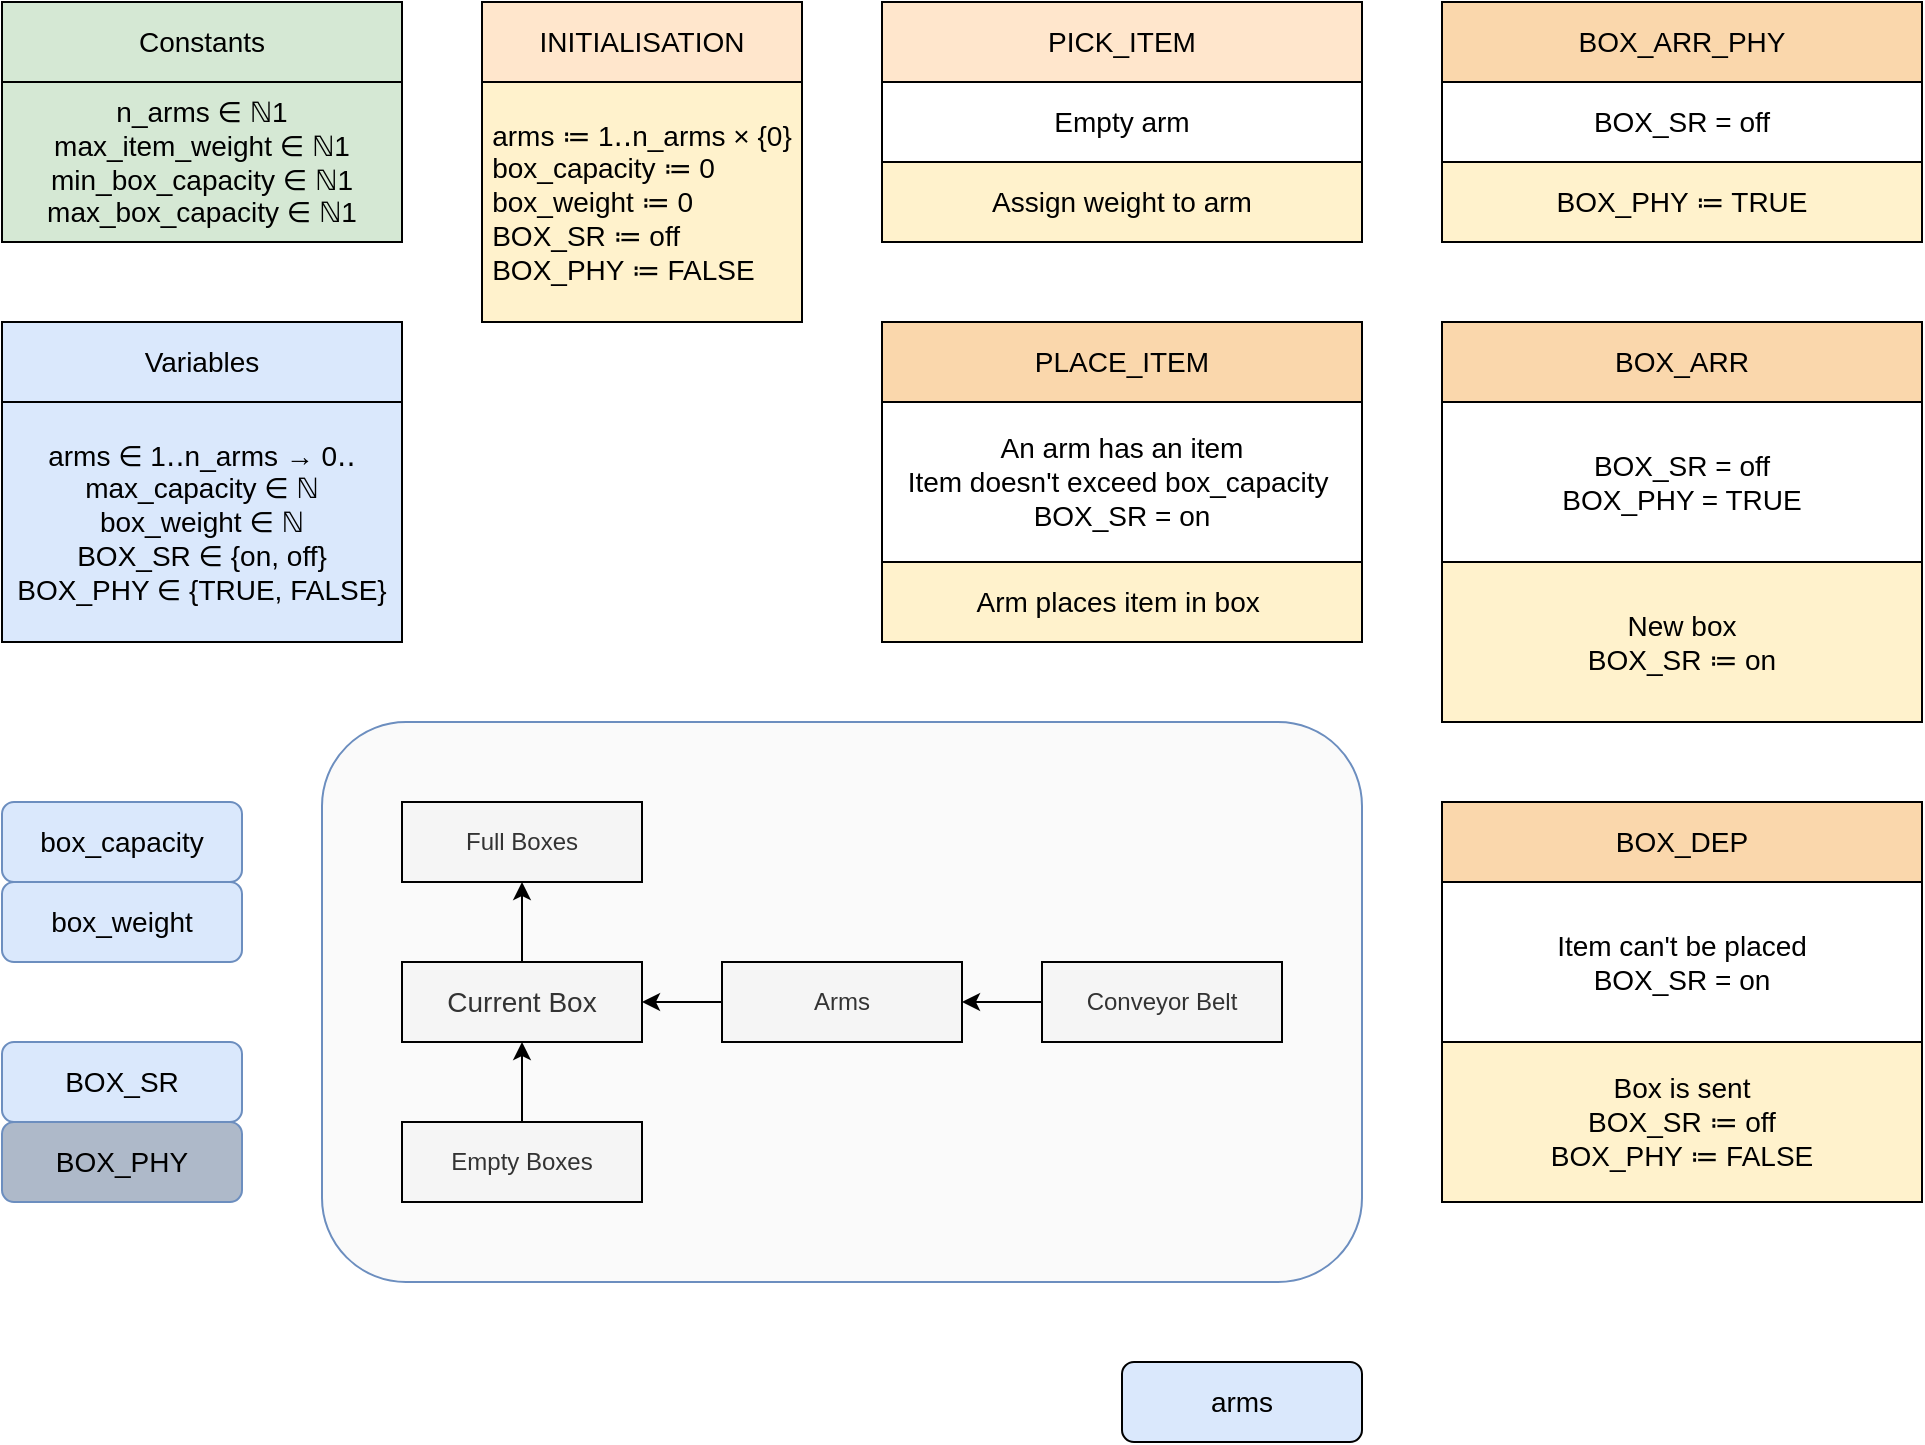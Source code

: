 <mxfile version="18.1.2" type="device" pages="11"><diagram id="1BQxkEXAN9iEiToht8Oi" name="model 1"><mxGraphModel dx="1822" dy="705" grid="1" gridSize="10" guides="1" tooltips="1" connect="1" arrows="1" fold="1" page="1" pageScale="1" pageWidth="200" pageHeight="60" math="0" shadow="0"><root><mxCell id="0"/><mxCell id="1" parent="0"/><mxCell id="MUmuVHfQHO-o9xiLtMQj-1" value="INITIALISATION" style="rounded=0;whiteSpace=wrap;html=1;fontSize=14;fillColor=#ffe6cc;strokeColor=#000000;" parent="1" vertex="1"><mxGeometry x="-160" width="160" height="40" as="geometry"/></mxCell><mxCell id="MUmuVHfQHO-o9xiLtMQj-2" value="&lt;div style=&quot;text-align: left;&quot;&gt;arms ≔ 1‥n_arms × {0}&lt;br&gt;&lt;/div&gt;&lt;div style=&quot;text-align: left;&quot;&gt;box_capacity ≔ 0&lt;br&gt;&lt;/div&gt;&lt;div style=&quot;text-align: left;&quot;&gt;box_weight ≔ 0&lt;br&gt;&lt;/div&gt;&lt;div style=&quot;text-align: left;&quot;&gt;BOX_SR ≔ off&lt;br&gt;&lt;/div&gt;&lt;div style=&quot;text-align: left;&quot;&gt;BOX_PHY ≔ FALSE&lt;br&gt;&lt;/div&gt;" style="rounded=0;whiteSpace=wrap;html=1;fontSize=14;fillColor=#fff2cc;strokeColor=#000000;" parent="1" vertex="1"><mxGeometry x="-160" y="40" width="160" height="120" as="geometry"/></mxCell><mxCell id="MUmuVHfQHO-o9xiLtMQj-3" value="box_capacity" style="rounded=1;whiteSpace=wrap;html=1;fontSize=14;fillColor=#dae8fc;strokeColor=#6c8ebf;" parent="1" vertex="1"><mxGeometry x="-400" y="400" width="120" height="40" as="geometry"/></mxCell><mxCell id="MUmuVHfQHO-o9xiLtMQj-4" value="box_weight" style="rounded=1;whiteSpace=wrap;html=1;fontSize=14;fillColor=#dae8fc;strokeColor=#6c8ebf;" parent="1" vertex="1"><mxGeometry x="-400" y="440" width="120" height="40" as="geometry"/></mxCell><mxCell id="MUmuVHfQHO-o9xiLtMQj-5" value="Constants" style="rounded=0;whiteSpace=wrap;html=1;fontSize=14;fillColor=#d5e8d4;strokeColor=#000000;" parent="1" vertex="1"><mxGeometry x="-400" width="200" height="40" as="geometry"/></mxCell><mxCell id="MUmuVHfQHO-o9xiLtMQj-6" value="Variables" style="rounded=0;whiteSpace=wrap;html=1;fontSize=14;fillColor=#dae8fc;strokeColor=#000000;" parent="1" vertex="1"><mxGeometry x="-400" y="160" width="200" height="40" as="geometry"/></mxCell><mxCell id="MUmuVHfQHO-o9xiLtMQj-7" value="n_arms ∈ ℕ1&lt;br&gt;max_item_weight ∈ ℕ1&lt;br&gt;min_box_capacity ∈ ℕ1&lt;br&gt;max_box_capacity ∈ ℕ1" style="rounded=0;whiteSpace=wrap;html=1;fontSize=14;align=center;fillColor=#d5e8d4;strokeColor=#000000;" parent="1" vertex="1"><mxGeometry x="-400" y="40" width="200" height="80" as="geometry"/></mxCell><mxCell id="MUmuVHfQHO-o9xiLtMQj-8" value="&lt;div style=&quot;&quot;&gt;&lt;span style=&quot;background-color: initial;&quot;&gt;arms ∈ 1‥n_arms → 0‥max_capacity&amp;nbsp;∈ ℕ&lt;/span&gt;&lt;/div&gt;&lt;div style=&quot;&quot;&gt;&lt;span style=&quot;background-color: initial;&quot;&gt;box_weight ∈ ℕ&lt;/span&gt;&lt;/div&gt;&lt;div style=&quot;&quot;&gt;&lt;span style=&quot;background-color: initial;&quot;&gt;BOX_SR ∈&lt;/span&gt;&lt;span style=&quot;background-color: initial;&quot;&gt;&amp;nbsp;{on, off}&lt;/span&gt;&lt;/div&gt;&lt;div style=&quot;&quot;&gt;&lt;span style=&quot;background-color: initial;&quot;&gt;BOX_PHY ∈&lt;/span&gt;&lt;span style=&quot;background-color: initial;&quot;&gt;&amp;nbsp;{TRUE, FALSE}&lt;/span&gt;&lt;/div&gt;" style="rounded=0;whiteSpace=wrap;html=1;fontSize=14;fillColor=#dae8fc;strokeColor=#000000;align=center;" parent="1" vertex="1"><mxGeometry x="-400" y="200" width="200" height="120" as="geometry"/></mxCell><mxCell id="MUmuVHfQHO-o9xiLtMQj-9" value="PICK_ITEM" style="rounded=0;whiteSpace=wrap;html=1;fontSize=14;fillColor=#ffe6cc;strokeColor=#000000;" parent="1" vertex="1"><mxGeometry x="40" width="240" height="40" as="geometry"/></mxCell><mxCell id="MUmuVHfQHO-o9xiLtMQj-10" value="PLACE_ITEM" style="rounded=0;whiteSpace=wrap;html=1;fontSize=14;fillColor=#fad7ac;strokeColor=#000000;" parent="1" vertex="1"><mxGeometry x="40" y="160" width="240" height="40" as="geometry"/></mxCell><mxCell id="MUmuVHfQHO-o9xiLtMQj-11" value="Arm places item in box&amp;nbsp;" style="rounded=0;whiteSpace=wrap;html=1;fontSize=14;fillColor=#fff2cc;strokeColor=#000000;" parent="1" vertex="1"><mxGeometry x="40" y="280" width="240" height="40" as="geometry"/></mxCell><mxCell id="MUmuVHfQHO-o9xiLtMQj-12" value="Empty arm&lt;br&gt;" style="rounded=0;whiteSpace=wrap;html=1;fontSize=14;strokeColor=#000000;" parent="1" vertex="1"><mxGeometry x="40" y="40" width="240" height="40" as="geometry"/></mxCell><mxCell id="MUmuVHfQHO-o9xiLtMQj-13" value="An arm has an item&lt;br&gt;Item doesn't exceed box_capacity&amp;nbsp;&lt;br&gt;BOX_SR = on" style="rounded=0;whiteSpace=wrap;html=1;fontSize=14;" parent="1" vertex="1"><mxGeometry x="40" y="200" width="240" height="80" as="geometry"/></mxCell><mxCell id="MUmuVHfQHO-o9xiLtMQj-14" value="BOX_SR" style="rounded=1;whiteSpace=wrap;html=1;fontSize=14;fillColor=#dae8fc;strokeColor=#6c8ebf;" parent="1" vertex="1"><mxGeometry x="-400" y="520" width="120" height="40" as="geometry"/></mxCell><mxCell id="MUmuVHfQHO-o9xiLtMQj-15" value="BOX_PHY" style="rounded=1;whiteSpace=wrap;html=1;fontSize=14;fillColor=#AEB9C9;strokeColor=#6c8ebf;" parent="1" vertex="1"><mxGeometry x="-400" y="560" width="120" height="40" as="geometry"/></mxCell><mxCell id="MUmuVHfQHO-o9xiLtMQj-16" value="Assign weight to arm" style="rounded=0;whiteSpace=wrap;html=1;fontSize=14;fillColor=#fff2cc;strokeColor=#000000;" parent="1" vertex="1"><mxGeometry x="40" y="80" width="240" height="40" as="geometry"/></mxCell><mxCell id="MUmuVHfQHO-o9xiLtMQj-17" value="BOX_ARR_PHY" style="rounded=0;whiteSpace=wrap;html=1;fontSize=14;fillColor=#fad7ac;strokeColor=#000000;" parent="1" vertex="1"><mxGeometry x="320" width="240" height="40" as="geometry"/></mxCell><mxCell id="MUmuVHfQHO-o9xiLtMQj-18" value="BOX_PHY ≔ TRUE" style="rounded=0;whiteSpace=wrap;html=1;fontSize=14;fillColor=#fff2cc;strokeColor=#000000;" parent="1" vertex="1"><mxGeometry x="320" y="80" width="240" height="40" as="geometry"/></mxCell><mxCell id="MUmuVHfQHO-o9xiLtMQj-19" value="BOX_SR = off" style="rounded=0;whiteSpace=wrap;html=1;fontSize=14;" parent="1" vertex="1"><mxGeometry x="320" y="40" width="240" height="40" as="geometry"/></mxCell><mxCell id="MUmuVHfQHO-o9xiLtMQj-20" value="&lt;span style=&quot;text-align: left;&quot;&gt;BOX_ARR&lt;/span&gt;" style="rounded=0;whiteSpace=wrap;html=1;fontSize=14;fillColor=#fad7ac;strokeColor=#000000;" parent="1" vertex="1"><mxGeometry x="320" y="160" width="240" height="40" as="geometry"/></mxCell><mxCell id="MUmuVHfQHO-o9xiLtMQj-21" value="New box&lt;br&gt;BOX_SR ≔ on" style="rounded=0;whiteSpace=wrap;html=1;fontSize=14;fillColor=#fff2cc;strokeColor=#000000;" parent="1" vertex="1"><mxGeometry x="320" y="280" width="240" height="80" as="geometry"/></mxCell><mxCell id="MUmuVHfQHO-o9xiLtMQj-22" value="BOX_SR = off&lt;br&gt;BOX_PHY = TRUE" style="rounded=0;whiteSpace=wrap;html=1;fontSize=14;" parent="1" vertex="1"><mxGeometry x="320" y="200" width="240" height="80" as="geometry"/></mxCell><mxCell id="MUmuVHfQHO-o9xiLtMQj-23" value="&lt;span style=&quot;text-align: left;&quot;&gt;BOX_DEP&lt;/span&gt;" style="rounded=0;whiteSpace=wrap;html=1;fontSize=14;fillColor=#fad7ac;strokeColor=#000000;" parent="1" vertex="1"><mxGeometry x="320" y="400" width="240" height="40" as="geometry"/></mxCell><mxCell id="MUmuVHfQHO-o9xiLtMQj-24" value="" style="rounded=1;whiteSpace=wrap;html=1;fontSize=14;strokeColor=#6c8ebf;fillColor=#FAFAFA;glass=0;shadow=0;sketch=0;" parent="1" vertex="1"><mxGeometry x="-240" y="360" width="520" height="280" as="geometry"/></mxCell><mxCell id="MUmuVHfQHO-o9xiLtMQj-25" value="Box is sent&lt;br&gt;BOX_SR ≔ off&lt;br&gt;BOX_PHY ≔ FALSE" style="rounded=0;whiteSpace=wrap;html=1;fontSize=14;fillColor=#fff2cc;strokeColor=#000000;" parent="1" vertex="1"><mxGeometry x="320" y="520" width="240" height="80" as="geometry"/></mxCell><mxCell id="MUmuVHfQHO-o9xiLtMQj-26" value="Item can't be placed&lt;br&gt;BOX_SR = on" style="rounded=0;whiteSpace=wrap;html=1;fontSize=14;" parent="1" vertex="1"><mxGeometry x="320" y="440" width="240" height="80" as="geometry"/></mxCell><mxCell id="MUmuVHfQHO-o9xiLtMQj-27" style="edgeStyle=orthogonalEdgeStyle;rounded=0;orthogonalLoop=1;jettySize=auto;html=1;entryX=0.5;entryY=1;entryDx=0;entryDy=0;fontSize=14;" parent="1" source="MUmuVHfQHO-o9xiLtMQj-28" target="MUmuVHfQHO-o9xiLtMQj-35" edge="1"><mxGeometry relative="1" as="geometry"/></mxCell><mxCell id="MUmuVHfQHO-o9xiLtMQj-28" value="&lt;font style=&quot;font-size: 14px;&quot;&gt;Current Box&lt;/font&gt;" style="rounded=0;whiteSpace=wrap;html=1;strokeColor=#000000;fillColor=#f5f5f5;fontColor=#333333;" parent="1" vertex="1"><mxGeometry x="-200" y="480" width="120" height="40" as="geometry"/></mxCell><mxCell id="MUmuVHfQHO-o9xiLtMQj-29" style="edgeStyle=orthogonalEdgeStyle;rounded=0;orthogonalLoop=1;jettySize=auto;html=1;entryX=1;entryY=0.5;entryDx=0;entryDy=0;fontSize=14;" parent="1" source="MUmuVHfQHO-o9xiLtMQj-30" target="MUmuVHfQHO-o9xiLtMQj-28" edge="1"><mxGeometry relative="1" as="geometry"/></mxCell><mxCell id="MUmuVHfQHO-o9xiLtMQj-30" value="Arms" style="rounded=0;whiteSpace=wrap;html=1;strokeColor=#000000;fillColor=#f5f5f5;fontColor=#333333;" parent="1" vertex="1"><mxGeometry x="-40" y="480" width="120" height="40" as="geometry"/></mxCell><mxCell id="MUmuVHfQHO-o9xiLtMQj-31" style="edgeStyle=orthogonalEdgeStyle;rounded=0;orthogonalLoop=1;jettySize=auto;html=1;fontSize=14;" parent="1" source="MUmuVHfQHO-o9xiLtMQj-32" target="MUmuVHfQHO-o9xiLtMQj-30" edge="1"><mxGeometry relative="1" as="geometry"/></mxCell><mxCell id="MUmuVHfQHO-o9xiLtMQj-32" value="Conveyor Belt" style="rounded=0;whiteSpace=wrap;html=1;strokeColor=#000000;fillColor=#f5f5f5;fontColor=#333333;" parent="1" vertex="1"><mxGeometry x="120" y="480" width="120" height="40" as="geometry"/></mxCell><mxCell id="MUmuVHfQHO-o9xiLtMQj-33" style="edgeStyle=orthogonalEdgeStyle;rounded=0;orthogonalLoop=1;jettySize=auto;html=1;entryX=0.5;entryY=1;entryDx=0;entryDy=0;fontSize=14;" parent="1" source="MUmuVHfQHO-o9xiLtMQj-34" target="MUmuVHfQHO-o9xiLtMQj-28" edge="1"><mxGeometry relative="1" as="geometry"/></mxCell><mxCell id="MUmuVHfQHO-o9xiLtMQj-34" value="Empty Boxes" style="rounded=0;whiteSpace=wrap;html=1;strokeColor=#000000;fillColor=#f5f5f5;fontColor=#333333;" parent="1" vertex="1"><mxGeometry x="-200" y="560" width="120" height="40" as="geometry"/></mxCell><mxCell id="MUmuVHfQHO-o9xiLtMQj-35" value="Full Boxes" style="rounded=0;whiteSpace=wrap;html=1;strokeColor=#000000;fillColor=#f5f5f5;fontColor=#333333;" parent="1" vertex="1"><mxGeometry x="-200" y="400" width="120" height="40" as="geometry"/></mxCell><mxCell id="MUmuVHfQHO-o9xiLtMQj-36" value="arms" style="rounded=1;whiteSpace=wrap;html=1;fontSize=14;fillColor=#dae8fc;strokeColor=#000000;" parent="1" vertex="1"><mxGeometry x="160" y="680" width="120" height="40" as="geometry"/></mxCell></root></mxGraphModel></diagram><diagram id="fqkfG62ZqL1lrgYperjz" name="model 2"><mxGraphModel dx="2222" dy="705" grid="1" gridSize="10" guides="1" tooltips="1" connect="1" arrows="1" fold="1" page="1" pageScale="1" pageWidth="400" pageHeight="300" math="0" shadow="0"><root><mxCell id="0"/><mxCell id="1" parent="0"/><mxCell id="38JZEO0q6Xt6wtHdCPEw-1" value="INITIALISATION" style="rounded=0;whiteSpace=wrap;html=1;fontSize=14;fillColor=#ffe6cc;strokeColor=#000000;" parent="1" vertex="1"><mxGeometry x="-260" y="630" width="160" height="40" as="geometry"/></mxCell><mxCell id="38JZEO0q6Xt6wtHdCPEw-2" value="&lt;div style=&quot;text-align: left;&quot;&gt;arms ≔ 1‥n_arms × {0}&lt;br&gt;&lt;/div&gt;&lt;div style=&quot;text-align: left;&quot;&gt;box_capacity ≔ 0&lt;br&gt;&lt;/div&gt;&lt;div style=&quot;text-align: left;&quot;&gt;box_weight ≔ 0&lt;br&gt;&lt;/div&gt;&lt;div style=&quot;text-align: left;&quot;&gt;BOX_SR ≔ off&lt;br&gt;&lt;/div&gt;&lt;div style=&quot;text-align: left;&quot;&gt;BOX_PHY ≔ FALSE&lt;br&gt;&lt;/div&gt;&lt;div style=&quot;text-align: left;&quot;&gt;&lt;br&gt;&lt;/div&gt;&lt;div style=&quot;text-align: left;&quot;&gt;&lt;b&gt;BUSY_SR := 0&lt;/b&gt;&lt;/div&gt;&lt;div style=&quot;text-align: left;&quot;&gt;&lt;b&gt;BUSY_PHY := FALSE&lt;/b&gt;&lt;/div&gt;" style="rounded=0;whiteSpace=wrap;html=1;fontSize=14;fillColor=#fff2cc;strokeColor=#000000;" parent="1" vertex="1"><mxGeometry x="-260" y="670" width="160" height="200" as="geometry"/></mxCell><mxCell id="38JZEO0q6Xt6wtHdCPEw-3" value="box_capacity" style="rounded=1;whiteSpace=wrap;html=1;fontSize=14;fillColor=#dae8fc;strokeColor=#6c8ebf;" parent="1" vertex="1"><mxGeometry x="-400" y="1090" width="120" height="40" as="geometry"/></mxCell><mxCell id="38JZEO0q6Xt6wtHdCPEw-4" value="box_weight" style="rounded=1;whiteSpace=wrap;html=1;fontSize=14;fillColor=#dae8fc;strokeColor=#6c8ebf;" parent="1" vertex="1"><mxGeometry x="-400" y="1130" width="120" height="40" as="geometry"/></mxCell><mxCell id="38JZEO0q6Xt6wtHdCPEw-5" value="Constants" style="rounded=0;whiteSpace=wrap;html=1;fontSize=14;fillColor=#d5e8d4;strokeColor=#000000;" parent="1" vertex="1"><mxGeometry x="-660" y="580" width="200" height="40" as="geometry"/></mxCell><mxCell id="38JZEO0q6Xt6wtHdCPEw-6" value="Variables" style="rounded=0;whiteSpace=wrap;html=1;fontSize=14;fillColor=#dae8fc;strokeColor=#000000;" parent="1" vertex="1"><mxGeometry x="-700" y="740" width="240" height="40" as="geometry"/></mxCell><mxCell id="38JZEO0q6Xt6wtHdCPEw-7" value="n_arms ∈ ℕ1&lt;br&gt;max_item_weight ∈ ℕ1&lt;br&gt;min_box_capacity ∈ ℕ1&lt;br&gt;max_box_capacity ∈ ℕ1" style="rounded=0;whiteSpace=wrap;html=1;fontSize=14;align=center;fillColor=#d5e8d4;strokeColor=#000000;" parent="1" vertex="1"><mxGeometry x="-660" y="620" width="200" height="80" as="geometry"/></mxCell><mxCell id="38JZEO0q6Xt6wtHdCPEw-8" value="&lt;div style=&quot;&quot;&gt;&lt;span style=&quot;background-color: initial;&quot;&gt;&lt;br&gt;&lt;/span&gt;&lt;/div&gt;&lt;div style=&quot;&quot;&gt;&lt;span style=&quot;background-color: initial;&quot;&gt;arms ∈ 1‥n_arms → 0‥max_capacity&amp;nbsp;∈ ℕ&lt;/span&gt;&lt;br&gt;&lt;/div&gt;&lt;div style=&quot;&quot;&gt;&lt;span style=&quot;background-color: initial;&quot;&gt;box_weight ∈ ℕ&lt;/span&gt;&lt;/div&gt;&lt;div style=&quot;&quot;&gt;&lt;span style=&quot;background-color: initial;&quot;&gt;BOX_SR ∈&lt;/span&gt;&lt;span style=&quot;background-color: initial;&quot;&gt;&amp;nbsp;{on, off}&lt;/span&gt;&lt;/div&gt;&lt;div style=&quot;&quot;&gt;&lt;span style=&quot;background-color: initial;&quot;&gt;BOX_PHY ∈&lt;/span&gt;&lt;span style=&quot;background-color: initial;&quot;&gt;&amp;nbsp;{TRUE, FALSE}&lt;/span&gt;&lt;/div&gt;&lt;div style=&quot;&quot;&gt;&lt;span style=&quot;background-color: initial;&quot;&gt;&lt;br&gt;&lt;/span&gt;&lt;/div&gt;&lt;div style=&quot;&quot;&gt;&lt;b&gt;BUSY_SR ∈ 0‥n_arms&lt;br&gt;&lt;/b&gt;&lt;/div&gt;&lt;div style=&quot;&quot;&gt;&lt;/div&gt;&lt;div&gt;&lt;b&gt;&lt;span style=&quot;background-color: initial;&quot;&gt;BUSY_PHY ∈&lt;/span&gt;&lt;span style=&quot;background-color: initial;&quot;&gt;&amp;nbsp;{TRUE, FALSE}&lt;/span&gt;&lt;/b&gt;&lt;/div&gt;&lt;div&gt;&lt;span style=&quot;background-color: initial;&quot;&gt;&lt;br&gt;&lt;/span&gt;&lt;/div&gt;" style="rounded=0;whiteSpace=wrap;html=1;fontSize=14;fillColor=#dae8fc;strokeColor=#000000;align=center;" parent="1" vertex="1"><mxGeometry x="-700" y="780" width="240" height="160" as="geometry"/></mxCell><mxCell id="38JZEO0q6Xt6wtHdCPEw-9" value="PICK_ITEM" style="rounded=0;whiteSpace=wrap;html=1;fontSize=14;fillColor=#ffe6cc;strokeColor=#000000;" parent="1" vertex="1"><mxGeometry x="-360" y="80" width="240" height="40" as="geometry"/></mxCell><mxCell id="38JZEO0q6Xt6wtHdCPEw-10" value="PLACE_ITEM" style="rounded=0;whiteSpace=wrap;html=1;fontSize=14;fillColor=#fad7ac;strokeColor=#000000;" parent="1" vertex="1"><mxGeometry x="200" y="80" width="240" height="40" as="geometry"/></mxCell><mxCell id="38JZEO0q6Xt6wtHdCPEw-11" value="Arm places item in box&amp;nbsp;&lt;br&gt;&lt;b&gt;BUSY_PHY := FALSE&lt;/b&gt;" style="rounded=0;whiteSpace=wrap;html=1;fontSize=14;fillColor=#fff2cc;strokeColor=#000000;" parent="1" vertex="1"><mxGeometry x="200" y="200" width="240" height="40" as="geometry"/></mxCell><mxCell id="38JZEO0q6Xt6wtHdCPEw-12" value="Empty arm&lt;br&gt;&lt;b&gt;Arm is not BUSY_SR&lt;/b&gt;" style="rounded=0;whiteSpace=wrap;html=1;fontSize=14;strokeColor=#000000;" parent="1" vertex="1"><mxGeometry x="-360" y="120" width="240" height="40" as="geometry"/></mxCell><mxCell id="38JZEO0q6Xt6wtHdCPEw-13" value="An arm has an item&lt;br&gt;Item doesn't exceed box_capacity&amp;nbsp;&lt;br&gt;BOX_SR = on&lt;br&gt;&lt;b&gt;Arm is BUSY_SR&lt;/b&gt;" style="rounded=0;whiteSpace=wrap;html=1;fontSize=14;" parent="1" vertex="1"><mxGeometry x="200" y="120" width="240" height="80" as="geometry"/></mxCell><mxCell id="38JZEO0q6Xt6wtHdCPEw-14" value="BOX_SR" style="rounded=1;whiteSpace=wrap;html=1;fontSize=14;fillColor=#dae8fc;strokeColor=#6c8ebf;" parent="1" vertex="1"><mxGeometry x="-400" y="1210" width="120" height="40" as="geometry"/></mxCell><mxCell id="38JZEO0q6Xt6wtHdCPEw-15" value="BOX_PHY" style="rounded=1;whiteSpace=wrap;html=1;fontSize=14;fillColor=#AEB9C9;strokeColor=#6c8ebf;" parent="1" vertex="1"><mxGeometry x="-400" y="1250" width="120" height="40" as="geometry"/></mxCell><mxCell id="38JZEO0q6Xt6wtHdCPEw-16" value="Assign weight to arm" style="rounded=0;whiteSpace=wrap;html=1;fontSize=14;fillColor=#fff2cc;strokeColor=#000000;" parent="1" vertex="1"><mxGeometry x="-360" y="160" width="240" height="40" as="geometry"/></mxCell><mxCell id="38JZEO0q6Xt6wtHdCPEw-17" value="BOX_ARR_PHY" style="rounded=0;whiteSpace=wrap;html=1;fontSize=14;fillColor=#fad7ac;strokeColor=#000000;" parent="1" vertex="1"><mxGeometry x="-360" y="320" width="240" height="40" as="geometry"/></mxCell><mxCell id="38JZEO0q6Xt6wtHdCPEw-18" value="BOX_PHY ≔ TRUE" style="rounded=0;whiteSpace=wrap;html=1;fontSize=14;fillColor=#fff2cc;strokeColor=#000000;" parent="1" vertex="1"><mxGeometry x="-360" y="400" width="240" height="40" as="geometry"/></mxCell><mxCell id="38JZEO0q6Xt6wtHdCPEw-19" value="BOX_SR = off" style="rounded=0;whiteSpace=wrap;html=1;fontSize=14;" parent="1" vertex="1"><mxGeometry x="-360" y="360" width="240" height="40" as="geometry"/></mxCell><mxCell id="38JZEO0q6Xt6wtHdCPEw-20" value="&lt;span style=&quot;text-align: left;&quot;&gt;BOX_ARR&lt;/span&gt;" style="rounded=0;whiteSpace=wrap;html=1;fontSize=14;fillColor=#fad7ac;strokeColor=#000000;" parent="1" vertex="1"><mxGeometry x="-80" y="320" width="240" height="40" as="geometry"/></mxCell><mxCell id="38JZEO0q6Xt6wtHdCPEw-21" value="New box&lt;br&gt;BOX_SR ≔ on" style="rounded=0;whiteSpace=wrap;html=1;fontSize=14;fillColor=#fff2cc;strokeColor=#000000;" parent="1" vertex="1"><mxGeometry x="-80" y="440" width="240" height="80" as="geometry"/></mxCell><mxCell id="38JZEO0q6Xt6wtHdCPEw-22" value="BOX_SR = off&lt;br&gt;BOX_PHY = TRUE" style="rounded=0;whiteSpace=wrap;html=1;fontSize=14;" parent="1" vertex="1"><mxGeometry x="-80" y="360" width="240" height="80" as="geometry"/></mxCell><mxCell id="38JZEO0q6Xt6wtHdCPEw-23" value="&lt;span style=&quot;text-align: left;&quot;&gt;BOX_DEP&lt;/span&gt;" style="rounded=0;whiteSpace=wrap;html=1;fontSize=14;fillColor=#fad7ac;strokeColor=#000000;" parent="1" vertex="1"><mxGeometry x="200" y="320" width="240" height="40" as="geometry"/></mxCell><mxCell id="38JZEO0q6Xt6wtHdCPEw-24" value="" style="rounded=1;whiteSpace=wrap;html=1;fontSize=14;strokeColor=#6c8ebf;fillColor=#FAFAFA;glass=0;shadow=0;sketch=0;" parent="1" vertex="1"><mxGeometry x="-240" y="1050" width="520" height="280" as="geometry"/></mxCell><mxCell id="38JZEO0q6Xt6wtHdCPEw-25" value="Box is sent&lt;br&gt;BOX_SR ≔ off&lt;br&gt;BOX_PHY ≔ FALSE" style="rounded=0;whiteSpace=wrap;html=1;fontSize=14;fillColor=#fff2cc;strokeColor=#000000;" parent="1" vertex="1"><mxGeometry x="200" y="440" width="240" height="80" as="geometry"/></mxCell><mxCell id="38JZEO0q6Xt6wtHdCPEw-26" value="Item can't be placed&lt;br&gt;BOX_SR = on&lt;br&gt;&lt;b&gt;BUSY_SR = 0&lt;/b&gt;" style="rounded=0;whiteSpace=wrap;html=1;fontSize=14;" parent="1" vertex="1"><mxGeometry x="200" y="360" width="240" height="80" as="geometry"/></mxCell><mxCell id="38JZEO0q6Xt6wtHdCPEw-27" style="edgeStyle=orthogonalEdgeStyle;rounded=0;orthogonalLoop=1;jettySize=auto;html=1;entryX=0.5;entryY=1;entryDx=0;entryDy=0;fontSize=14;" parent="1" source="38JZEO0q6Xt6wtHdCPEw-28" target="38JZEO0q6Xt6wtHdCPEw-35" edge="1"><mxGeometry relative="1" as="geometry"/></mxCell><mxCell id="38JZEO0q6Xt6wtHdCPEw-28" value="&lt;font style=&quot;font-size: 14px;&quot;&gt;Current Box&lt;/font&gt;" style="rounded=0;whiteSpace=wrap;html=1;strokeColor=#000000;fillColor=#f5f5f5;fontColor=#333333;" parent="1" vertex="1"><mxGeometry x="-200" y="1170" width="120" height="40" as="geometry"/></mxCell><mxCell id="38JZEO0q6Xt6wtHdCPEw-29" style="edgeStyle=orthogonalEdgeStyle;rounded=0;orthogonalLoop=1;jettySize=auto;html=1;entryX=1;entryY=0.5;entryDx=0;entryDy=0;fontSize=14;" parent="1" source="38JZEO0q6Xt6wtHdCPEw-30" target="38JZEO0q6Xt6wtHdCPEw-28" edge="1"><mxGeometry relative="1" as="geometry"/></mxCell><mxCell id="38JZEO0q6Xt6wtHdCPEw-30" value="Arms" style="rounded=0;whiteSpace=wrap;html=1;strokeColor=#000000;fillColor=#f5f5f5;fontColor=#333333;" parent="1" vertex="1"><mxGeometry x="-40" y="1170" width="120" height="40" as="geometry"/></mxCell><mxCell id="38JZEO0q6Xt6wtHdCPEw-31" style="edgeStyle=orthogonalEdgeStyle;rounded=0;orthogonalLoop=1;jettySize=auto;html=1;fontSize=14;" parent="1" source="38JZEO0q6Xt6wtHdCPEw-32" target="38JZEO0q6Xt6wtHdCPEw-30" edge="1"><mxGeometry relative="1" as="geometry"/></mxCell><mxCell id="38JZEO0q6Xt6wtHdCPEw-32" value="Conveyor Belt" style="rounded=0;whiteSpace=wrap;html=1;strokeColor=#000000;fillColor=#f5f5f5;fontColor=#333333;" parent="1" vertex="1"><mxGeometry x="120" y="1170" width="120" height="40" as="geometry"/></mxCell><mxCell id="38JZEO0q6Xt6wtHdCPEw-33" style="edgeStyle=orthogonalEdgeStyle;rounded=0;orthogonalLoop=1;jettySize=auto;html=1;entryX=0.5;entryY=1;entryDx=0;entryDy=0;fontSize=14;" parent="1" source="38JZEO0q6Xt6wtHdCPEw-34" target="38JZEO0q6Xt6wtHdCPEw-28" edge="1"><mxGeometry relative="1" as="geometry"/></mxCell><mxCell id="38JZEO0q6Xt6wtHdCPEw-34" value="Empty Boxes" style="rounded=0;whiteSpace=wrap;html=1;strokeColor=#000000;fillColor=#f5f5f5;fontColor=#333333;" parent="1" vertex="1"><mxGeometry x="-200" y="1250" width="120" height="40" as="geometry"/></mxCell><mxCell id="38JZEO0q6Xt6wtHdCPEw-35" value="Full Boxes" style="rounded=0;whiteSpace=wrap;html=1;strokeColor=#000000;fillColor=#f5f5f5;fontColor=#333333;" parent="1" vertex="1"><mxGeometry x="-200" y="1090" width="120" height="40" as="geometry"/></mxCell><mxCell id="38JZEO0q6Xt6wtHdCPEw-36" value="" style="rounded=0;whiteSpace=wrap;html=1;shadow=0;glass=0;sketch=0;fontSize=14;strokeColor=#d6b656;fillColor=#FAFFB3;" parent="1" vertex="1"><mxGeometry x="-100" y="60" width="280" height="240" as="geometry"/></mxCell><mxCell id="38JZEO0q6Xt6wtHdCPEw-37" value="arms" style="rounded=1;whiteSpace=wrap;html=1;fontSize=14;fillColor=#dae8fc;strokeColor=#000000;" parent="1" vertex="1"><mxGeometry x="-40" y="1370" width="120" height="40" as="geometry"/></mxCell><mxCell id="38JZEO0q6Xt6wtHdCPEw-38" value="&lt;b&gt;CHOOSE_ARM&lt;/b&gt;" style="rounded=0;whiteSpace=wrap;html=1;fontSize=14;fillColor=#ffe6cc;strokeColor=#000000;" parent="1" vertex="1"><mxGeometry x="-80" y="80" width="240" height="40" as="geometry"/></mxCell><mxCell id="38JZEO0q6Xt6wtHdCPEw-39" value="&lt;b&gt;An arm has an item&lt;br&gt;Item doesn't exceed box_capacity&lt;br&gt;BOX_SR = on&lt;/b&gt;" style="rounded=0;whiteSpace=wrap;html=1;fontSize=14;strokeColor=#000000;" parent="1" vertex="1"><mxGeometry x="-80" y="120" width="240" height="80" as="geometry"/></mxCell><mxCell id="38JZEO0q6Xt6wtHdCPEw-40" value="" style="rounded=0;whiteSpace=wrap;html=1;shadow=0;glass=0;sketch=0;fontSize=14;strokeColor=#d6b656;fillColor=#FAFFB3;" parent="1" vertex="1"><mxGeometry x="460" y="60" width="280" height="160" as="geometry"/></mxCell><mxCell id="38JZEO0q6Xt6wtHdCPEw-41" value="&lt;b&gt;BUSY_SR ≔ arm&lt;br&gt;BUSY_PHY ≔ TRUE&lt;/b&gt;" style="rounded=0;whiteSpace=wrap;html=1;fontSize=14;fillColor=#fff2cc;strokeColor=#000000;" parent="1" vertex="1"><mxGeometry x="-80" y="200" width="240" height="80" as="geometry"/></mxCell><mxCell id="38JZEO0q6Xt6wtHdCPEw-42" value="&lt;b&gt;STOP_ARM&lt;/b&gt;" style="rounded=0;whiteSpace=wrap;html=1;fontSize=14;fillColor=#ffe6cc;strokeColor=#000000;" parent="1" vertex="1"><mxGeometry x="480" y="80" width="240" height="40" as="geometry"/></mxCell><mxCell id="38JZEO0q6Xt6wtHdCPEw-43" value="&lt;b&gt;BUSY_PHY = FALSE&lt;/b&gt;" style="rounded=0;whiteSpace=wrap;html=1;fontSize=14;strokeColor=#000000;" parent="1" vertex="1"><mxGeometry x="480" y="120" width="240" height="40" as="geometry"/></mxCell><mxCell id="38JZEO0q6Xt6wtHdCPEw-44" value="&lt;b&gt;BUSY_SR ≔ 0&lt;/b&gt;" style="rounded=0;whiteSpace=wrap;html=1;fontSize=14;fillColor=#fff2cc;strokeColor=#000000;" parent="1" vertex="1"><mxGeometry x="480" y="160" width="240" height="40" as="geometry"/></mxCell></root></mxGraphModel></diagram><diagram id="1ECkoQrSvoN8j92iAxdi" name="model 2b"><mxGraphModel dx="2500" dy="829" grid="1" gridSize="10" guides="1" tooltips="1" connect="1" arrows="1" fold="1" page="1" pageScale="1" pageWidth="827" pageHeight="1169" math="0" shadow="0"><root><mxCell id="0"/><mxCell id="1" parent="0"/><mxCell id="obJp1LWXAexjc3sKkIEV-13" value="INITIALISATION" style="rounded=0;whiteSpace=wrap;html=1;fontSize=14;fillColor=#ffe6cc;strokeColor=#000000;" parent="1" vertex="1"><mxGeometry x="50" y="560" width="160" height="40" as="geometry"/></mxCell><mxCell id="obJp1LWXAexjc3sKkIEV-14" value="&lt;div style=&quot;text-align: left;&quot;&gt;arms ≔ 1‥n_arms × {0}&lt;br&gt;&lt;/div&gt;&lt;div style=&quot;text-align: left;&quot;&gt;box_capacity ≔ 0&lt;br&gt;&lt;/div&gt;&lt;div style=&quot;text-align: left;&quot;&gt;box_weight ≔ 0&lt;br&gt;&lt;/div&gt;&lt;div style=&quot;text-align: left;&quot;&gt;BOX_SR ≔ off&lt;br&gt;&lt;/div&gt;&lt;div style=&quot;text-align: left;&quot;&gt;BOX_PHY ≔ FALSE&lt;br&gt;&lt;/div&gt;&lt;div style=&quot;text-align: left;&quot;&gt;&lt;br&gt;&lt;/div&gt;&lt;div style=&quot;text-align: left;&quot;&gt;BUSY_SR := 0&lt;/div&gt;&lt;div style=&quot;text-align: left;&quot;&gt;&lt;b&gt;BUSY_PHY := 0&lt;/b&gt;&lt;/div&gt;&lt;div style=&quot;text-align: left;&quot;&gt;&lt;br&gt;&lt;/div&gt;&lt;div style=&quot;text-align: left;&quot;&gt;&lt;b&gt;ARM_BOX_ARR ≔ off&lt;/b&gt;&lt;br&gt;&lt;/div&gt;" style="rounded=0;whiteSpace=wrap;html=1;fontSize=14;fillColor=#fff2cc;strokeColor=#000000;" parent="1" vertex="1"><mxGeometry x="50" y="600" width="160" height="200" as="geometry"/></mxCell><mxCell id="obJp1LWXAexjc3sKkIEV-15" value="box_capacity" style="rounded=1;whiteSpace=wrap;html=1;fontSize=14;fillColor=#dae8fc;strokeColor=#6c8ebf;" parent="1" vertex="1"><mxGeometry x="-400" y="1090" width="120" height="40" as="geometry"/></mxCell><mxCell id="obJp1LWXAexjc3sKkIEV-16" value="box_weight" style="rounded=1;whiteSpace=wrap;html=1;fontSize=14;fillColor=#dae8fc;strokeColor=#6c8ebf;" parent="1" vertex="1"><mxGeometry x="-400" y="1130" width="120" height="40" as="geometry"/></mxCell><mxCell id="obJp1LWXAexjc3sKkIEV-19" value="Constants" style="rounded=0;whiteSpace=wrap;html=1;fontSize=14;fillColor=#d5e8d4;strokeColor=#000000;" parent="1" vertex="1"><mxGeometry x="-480" y="900" width="200" height="40" as="geometry"/></mxCell><mxCell id="obJp1LWXAexjc3sKkIEV-20" value="Variables" style="rounded=0;whiteSpace=wrap;html=1;fontSize=14;fillColor=#dae8fc;strokeColor=#000000;" parent="1" vertex="1"><mxGeometry x="-760" y="930" width="240" height="40" as="geometry"/></mxCell><mxCell id="obJp1LWXAexjc3sKkIEV-21" value="n_arms ∈ ℕ1&lt;br&gt;max_item_weight ∈ ℕ1&lt;br&gt;min_box_capacity ∈ ℕ1&lt;br&gt;max_box_capacity ∈ ℕ1" style="rounded=0;whiteSpace=wrap;html=1;fontSize=14;align=center;fillColor=#d5e8d4;strokeColor=#000000;" parent="1" vertex="1"><mxGeometry x="-480" y="940" width="200" height="80" as="geometry"/></mxCell><mxCell id="obJp1LWXAexjc3sKkIEV-25" value="&lt;div style=&quot;&quot;&gt;&lt;span style=&quot;background-color: initial;&quot;&gt;&lt;br&gt;&lt;/span&gt;&lt;/div&gt;&lt;div style=&quot;&quot;&gt;&lt;span style=&quot;background-color: initial;&quot;&gt;arms ∈ 1‥n_arms → 0‥max_capacity&amp;nbsp;∈ ℕ&lt;/span&gt;&lt;br&gt;&lt;/div&gt;&lt;div style=&quot;&quot;&gt;&lt;span style=&quot;background-color: initial;&quot;&gt;box_weight ∈ ℕ&lt;/span&gt;&lt;/div&gt;&lt;div style=&quot;&quot;&gt;&lt;span style=&quot;background-color: initial;&quot;&gt;BOX_SR ∈&lt;/span&gt;&lt;span style=&quot;background-color: initial;&quot;&gt;&amp;nbsp;{on, off}&lt;/span&gt;&lt;/div&gt;&lt;div style=&quot;&quot;&gt;&lt;span style=&quot;background-color: initial;&quot;&gt;BOX_PHY ∈&lt;/span&gt;&lt;span style=&quot;background-color: initial;&quot;&gt;&amp;nbsp;{TRUE, FALSE}&lt;/span&gt;&lt;/div&gt;&lt;div style=&quot;&quot;&gt;&lt;span style=&quot;background-color: initial;&quot;&gt;&lt;br&gt;&lt;/span&gt;&lt;/div&gt;&lt;div style=&quot;&quot;&gt;BUSY_SR ∈ 0‥n_arms&lt;/div&gt;&lt;b&gt;BUSY_PHY&amp;nbsp;∈ 0‥n_arms&lt;/b&gt;&lt;div&gt;&lt;br&gt;&lt;/div&gt;&lt;b&gt;ARM_BOX_ARR&amp;nbsp;&lt;span style=&quot;background-color: initial;&quot;&gt;∈&lt;/span&gt;&lt;span style=&quot;background-color: initial;&quot;&gt;&amp;nbsp;{on, off}&lt;/span&gt;&lt;/b&gt;" style="rounded=0;whiteSpace=wrap;html=1;fontSize=14;fillColor=#dae8fc;strokeColor=#000000;align=center;" parent="1" vertex="1"><mxGeometry x="-760" y="970" width="240" height="230" as="geometry"/></mxCell><mxCell id="obJp1LWXAexjc3sKkIEV-26" value="PICK_ITEM" style="rounded=0;whiteSpace=wrap;html=1;fontSize=14;fillColor=#ffe6cc;strokeColor=#000000;" parent="1" vertex="1"><mxGeometry x="-640" y="120" width="240" height="40" as="geometry"/></mxCell><mxCell id="obJp1LWXAexjc3sKkIEV-32" value="PLACE_ITEM" style="rounded=0;whiteSpace=wrap;html=1;fontSize=14;fillColor=#fad7ac;strokeColor=#000000;" parent="1" vertex="1"><mxGeometry x="-360" y="120" width="240" height="40" as="geometry"/></mxCell><mxCell id="obJp1LWXAexjc3sKkIEV-34" value="Arm places item in box&amp;nbsp;&lt;br&gt;&lt;b&gt;Arm leaves&lt;/b&gt;" style="rounded=0;whiteSpace=wrap;html=1;fontSize=14;fillColor=#fff2cc;strokeColor=#000000;" parent="1" vertex="1"><mxGeometry x="-360" y="240" width="240" height="40" as="geometry"/></mxCell><mxCell id="obJp1LWXAexjc3sKkIEV-43" value="Empty arm&lt;br&gt;&lt;b&gt;Arm is not BUSY_SR&lt;/b&gt;" style="rounded=0;whiteSpace=wrap;html=1;fontSize=14;strokeColor=#000000;" parent="1" vertex="1"><mxGeometry x="-640" y="160" width="240" height="40" as="geometry"/></mxCell><mxCell id="obJp1LWXAexjc3sKkIEV-44" value="&lt;b&gt;Arm arrived to the box&lt;/b&gt;&lt;br&gt;&lt;b&gt;Arm is BUSY_SR&lt;/b&gt;" style="rounded=0;whiteSpace=wrap;html=1;fontSize=14;" parent="1" vertex="1"><mxGeometry x="-360" y="160" width="240" height="80" as="geometry"/></mxCell><mxCell id="obJp1LWXAexjc3sKkIEV-45" value="BOX_SR" style="rounded=1;whiteSpace=wrap;html=1;fontSize=14;fillColor=#dae8fc;strokeColor=#6c8ebf;" parent="1" vertex="1"><mxGeometry x="-400" y="1210" width="120" height="40" as="geometry"/></mxCell><mxCell id="obJp1LWXAexjc3sKkIEV-46" value="BOX_PHY" style="rounded=1;whiteSpace=wrap;html=1;fontSize=14;fillColor=#AEB9C9;strokeColor=#6c8ebf;" parent="1" vertex="1"><mxGeometry x="-400" y="1250" width="120" height="40" as="geometry"/></mxCell><mxCell id="obJp1LWXAexjc3sKkIEV-56" value="Assign weight to arm" style="rounded=0;whiteSpace=wrap;html=1;fontSize=14;fillColor=#fff2cc;strokeColor=#000000;" parent="1" vertex="1"><mxGeometry x="-640" y="200" width="240" height="40" as="geometry"/></mxCell><mxCell id="qvkt-D9TpMODDOdwVeXN-11" value="" style="rounded=1;whiteSpace=wrap;html=1;fontSize=14;strokeColor=#6c8ebf;fillColor=#FAFAFA;glass=0;shadow=0;sketch=0;" parent="1" vertex="1"><mxGeometry x="-240" y="1050" width="520" height="280" as="geometry"/></mxCell><mxCell id="qvkt-D9TpMODDOdwVeXN-7" style="edgeStyle=orthogonalEdgeStyle;rounded=0;orthogonalLoop=1;jettySize=auto;html=1;entryX=0.5;entryY=1;entryDx=0;entryDy=0;fontSize=14;" parent="1" source="qvkt-D9TpMODDOdwVeXN-1" target="qvkt-D9TpMODDOdwVeXN-5" edge="1"><mxGeometry relative="1" as="geometry"/></mxCell><mxCell id="qvkt-D9TpMODDOdwVeXN-1" value="&lt;font style=&quot;font-size: 14px;&quot;&gt;Current Box&lt;/font&gt;" style="rounded=0;whiteSpace=wrap;html=1;strokeColor=#000000;fillColor=#f5f5f5;fontColor=#333333;" parent="1" vertex="1"><mxGeometry x="-200" y="1170" width="120" height="40" as="geometry"/></mxCell><mxCell id="qvkt-D9TpMODDOdwVeXN-8" style="edgeStyle=orthogonalEdgeStyle;rounded=0;orthogonalLoop=1;jettySize=auto;html=1;entryX=1;entryY=0.5;entryDx=0;entryDy=0;fontSize=14;" parent="1" source="qvkt-D9TpMODDOdwVeXN-2" target="qvkt-D9TpMODDOdwVeXN-1" edge="1"><mxGeometry relative="1" as="geometry"/></mxCell><mxCell id="qvkt-D9TpMODDOdwVeXN-2" value="Arms" style="rounded=0;whiteSpace=wrap;html=1;strokeColor=#000000;fillColor=#f5f5f5;fontColor=#333333;" parent="1" vertex="1"><mxGeometry x="-40" y="1170" width="120" height="40" as="geometry"/></mxCell><mxCell id="qvkt-D9TpMODDOdwVeXN-9" style="edgeStyle=orthogonalEdgeStyle;rounded=0;orthogonalLoop=1;jettySize=auto;html=1;fontSize=14;" parent="1" source="qvkt-D9TpMODDOdwVeXN-3" target="qvkt-D9TpMODDOdwVeXN-2" edge="1"><mxGeometry relative="1" as="geometry"/></mxCell><mxCell id="qvkt-D9TpMODDOdwVeXN-3" value="Conveyor Belt" style="rounded=0;whiteSpace=wrap;html=1;strokeColor=#000000;fillColor=#f5f5f5;fontColor=#333333;" parent="1" vertex="1"><mxGeometry x="120" y="1170" width="120" height="40" as="geometry"/></mxCell><mxCell id="qvkt-D9TpMODDOdwVeXN-6" style="edgeStyle=orthogonalEdgeStyle;rounded=0;orthogonalLoop=1;jettySize=auto;html=1;entryX=0.5;entryY=1;entryDx=0;entryDy=0;fontSize=14;" parent="1" source="qvkt-D9TpMODDOdwVeXN-4" target="qvkt-D9TpMODDOdwVeXN-1" edge="1"><mxGeometry relative="1" as="geometry"/></mxCell><mxCell id="qvkt-D9TpMODDOdwVeXN-4" value="Empty Boxes" style="rounded=0;whiteSpace=wrap;html=1;strokeColor=#000000;fillColor=#f5f5f5;fontColor=#333333;" parent="1" vertex="1"><mxGeometry x="-200" y="1250" width="120" height="40" as="geometry"/></mxCell><mxCell id="qvkt-D9TpMODDOdwVeXN-5" value="Full Boxes" style="rounded=0;whiteSpace=wrap;html=1;strokeColor=#000000;fillColor=#f5f5f5;fontColor=#333333;" parent="1" vertex="1"><mxGeometry x="-200" y="1090" width="120" height="40" as="geometry"/></mxCell><mxCell id="obJp1LWXAexjc3sKkIEV-18" value="arms" style="rounded=1;whiteSpace=wrap;html=1;fontSize=14;fillColor=#dae8fc;strokeColor=#000000;" parent="1" vertex="1"><mxGeometry x="-40" y="1370" width="120" height="40" as="geometry"/></mxCell><mxCell id="qvkt-D9TpMODDOdwVeXN-21" value="STOP_ARM" style="rounded=0;whiteSpace=wrap;html=1;fontSize=14;fillColor=#ffe6cc;strokeColor=#000000;" parent="1" vertex="1"><mxGeometry x="-80" y="120" width="240" height="40" as="geometry"/></mxCell><mxCell id="qvkt-D9TpMODDOdwVeXN-22" value="BUSY_PHY = FALSE" style="rounded=0;whiteSpace=wrap;html=1;fontSize=14;strokeColor=#000000;" parent="1" vertex="1"><mxGeometry x="-80" y="160" width="240" height="40" as="geometry"/></mxCell><mxCell id="qvkt-D9TpMODDOdwVeXN-23" value="BUSY_SR ≔ 0" style="rounded=0;whiteSpace=wrap;html=1;fontSize=14;fillColor=#fff2cc;strokeColor=#000000;" parent="1" vertex="1"><mxGeometry x="-80" y="200" width="240" height="40" as="geometry"/></mxCell><mxCell id="MHK_EGHIBaWp1z5nZbSX-1" value="" style="rounded=0;whiteSpace=wrap;html=1;shadow=0;glass=0;sketch=0;fontSize=14;strokeColor=#d6b656;fillColor=#FAFFB3;" vertex="1" parent="1"><mxGeometry x="-660" y="300" width="280" height="240" as="geometry"/></mxCell><mxCell id="MHK_EGHIBaWp1z5nZbSX-2" value="&lt;b&gt;SIGNAL_ARM&lt;/b&gt;" style="rounded=0;whiteSpace=wrap;html=1;fontSize=14;fillColor=#ffe6cc;strokeColor=#000000;" vertex="1" parent="1"><mxGeometry x="-640" y="320" width="240" height="40" as="geometry"/></mxCell><mxCell id="MHK_EGHIBaWp1z5nZbSX-3" value="&lt;b&gt;An arm has an item&lt;br&gt;Item doesn't exceed box_capacity&lt;br&gt;BOX_SR = on&lt;br&gt;BUSY_SR = 0&lt;br&gt;&lt;/b&gt;" style="rounded=0;whiteSpace=wrap;html=1;fontSize=14;strokeColor=#000000;" vertex="1" parent="1"><mxGeometry x="-640" y="360" width="240" height="80" as="geometry"/></mxCell><mxCell id="MHK_EGHIBaWp1z5nZbSX-4" value="&lt;b&gt;BUSY_SR ≔ arm&lt;br&gt;&lt;/b&gt;" style="rounded=0;whiteSpace=wrap;html=1;fontSize=14;fillColor=#fff2cc;strokeColor=#000000;" vertex="1" parent="1"><mxGeometry x="-640" y="440" width="240" height="80" as="geometry"/></mxCell><mxCell id="MHK_EGHIBaWp1z5nZbSX-5" value="" style="rounded=0;whiteSpace=wrap;html=1;shadow=0;glass=0;sketch=0;fontSize=14;strokeColor=#d6b656;fillColor=#FAFFB3;" vertex="1" parent="1"><mxGeometry x="-380" y="300" width="280" height="240" as="geometry"/></mxCell><mxCell id="MHK_EGHIBaWp1z5nZbSX-9" value="" style="rounded=0;whiteSpace=wrap;html=1;shadow=0;glass=0;sketch=0;fontSize=14;strokeColor=#d6b656;fillColor=#FAFFB3;" vertex="1" parent="1"><mxGeometry x="-100" y="300" width="280" height="240" as="geometry"/></mxCell><mxCell id="MHK_EGHIBaWp1z5nZbSX-13" value="" style="rounded=0;whiteSpace=wrap;html=1;shadow=0;glass=0;sketch=0;fontSize=14;strokeColor=#d6b656;fillColor=#FAFFB3;" vertex="1" parent="1"><mxGeometry x="180" y="300" width="280" height="240" as="geometry"/></mxCell><mxCell id="MHK_EGHIBaWp1z5nZbSX-17" value="" style="rounded=0;whiteSpace=wrap;html=1;shadow=0;glass=0;sketch=0;fontSize=14;strokeColor=#d6b656;fillColor=#FAFFB3;" vertex="1" parent="1"><mxGeometry x="460" y="300" width="30" height="240" as="geometry"/></mxCell><mxCell id="pz21KgnpHovcf71eNc3L-1" value="" style="group" vertex="1" connectable="0" parent="1"><mxGeometry x="50" y="320" width="200" height="200" as="geometry"/></mxCell><mxCell id="MHK_EGHIBaWp1z5nZbSX-14" value="&lt;b&gt;RESTORE_ARM_PHY&lt;/b&gt;" style="rounded=0;whiteSpace=wrap;html=1;fontSize=14;fillColor=#ffe6cc;strokeColor=#000000;" vertex="1" parent="pz21KgnpHovcf71eNc3L-1"><mxGeometry width="200" height="40" as="geometry"/></mxCell><mxCell id="MHK_EGHIBaWp1z5nZbSX-15" value="&lt;b&gt;Busy arm is moving&lt;br&gt;Busy arm has no item&lt;br&gt;&lt;/b&gt;" style="rounded=0;whiteSpace=wrap;html=1;fontSize=14;strokeColor=#000000;" vertex="1" parent="pz21KgnpHovcf71eNc3L-1"><mxGeometry y="40" width="200" height="80" as="geometry"/></mxCell><mxCell id="MHK_EGHIBaWp1z5nZbSX-16" value="&lt;b&gt;Idleing busy arm&lt;/b&gt;" style="rounded=0;whiteSpace=wrap;html=1;fontSize=14;fillColor=#fff2cc;strokeColor=#000000;align=center;" vertex="1" parent="pz21KgnpHovcf71eNc3L-1"><mxGeometry y="120" width="200" height="80" as="geometry"/></mxCell><mxCell id="pz21KgnpHovcf71eNc3L-2" value="" style="group" vertex="1" connectable="0" parent="1"><mxGeometry x="420" y="320" width="200" height="200" as="geometry"/></mxCell><mxCell id="MHK_EGHIBaWp1z5nZbSX-18" value="&lt;b&gt;RESTORE_ARM_CTRL&lt;/b&gt;" style="rounded=0;whiteSpace=wrap;html=1;fontSize=14;fillColor=#ffe6cc;strokeColor=#000000;" vertex="1" parent="pz21KgnpHovcf71eNc3L-2"><mxGeometry x="-150" width="200" height="40" as="geometry"/></mxCell><mxCell id="MHK_EGHIBaWp1z5nZbSX-19" value="&lt;b&gt;Busy arm is moving&lt;br&gt;Busy arm has no item&lt;br&gt;&lt;/b&gt;" style="rounded=0;whiteSpace=wrap;html=1;fontSize=14;strokeColor=#000000;" vertex="1" parent="pz21KgnpHovcf71eNc3L-2"><mxGeometry x="-150" y="40" width="200" height="80" as="geometry"/></mxCell><mxCell id="MHK_EGHIBaWp1z5nZbSX-20" value="&lt;b&gt;BUSY_SR ≔ 0&lt;/b&gt;" style="rounded=0;whiteSpace=wrap;html=1;fontSize=14;fillColor=#fff2cc;strokeColor=#000000;align=center;" vertex="1" parent="pz21KgnpHovcf71eNc3L-2"><mxGeometry x="-150" y="120" width="200" height="80" as="geometry"/></mxCell><mxCell id="pz21KgnpHovcf71eNc3L-3" value="" style="group" vertex="1" connectable="0" parent="1"><mxGeometry x="-170" y="320" width="200" height="200" as="geometry"/></mxCell><mxCell id="MHK_EGHIBaWp1z5nZbSX-10" value="&lt;b&gt;ARM_BOX_ARR&lt;/b&gt;" style="rounded=0;whiteSpace=wrap;html=1;fontSize=14;fillColor=#ffe6cc;strokeColor=#000000;" vertex="1" parent="pz21KgnpHovcf71eNc3L-3"><mxGeometry width="200" height="40" as="geometry"/></mxCell><mxCell id="MHK_EGHIBaWp1z5nZbSX-11" value="&lt;b&gt;Busy arm has item&lt;br&gt;BUSY_PHY ≠ 0&lt;br&gt;BUSY_SR ≠ 0&lt;br&gt;BUSY_SR = BUSY_PHY&lt;br&gt;&lt;/b&gt;" style="rounded=0;whiteSpace=wrap;html=1;fontSize=14;strokeColor=#000000;" vertex="1" parent="pz21KgnpHovcf71eNc3L-3"><mxGeometry y="40" width="200" height="80" as="geometry"/></mxCell><mxCell id="MHK_EGHIBaWp1z5nZbSX-12" value="&lt;b&gt;ARM_BOX_ARR ≔ on&lt;/b&gt;" style="rounded=0;whiteSpace=wrap;html=1;fontSize=14;fillColor=#fff2cc;strokeColor=#000000;align=center;" vertex="1" parent="pz21KgnpHovcf71eNc3L-3"><mxGeometry y="120" width="200" height="80" as="geometry"/></mxCell><mxCell id="pz21KgnpHovcf71eNc3L-4" value="" style="group" vertex="1" connectable="0" parent="1"><mxGeometry x="-380" y="320" width="190" height="200" as="geometry"/></mxCell><mxCell id="MHK_EGHIBaWp1z5nZbSX-6" value="&lt;b&gt;MOVE_ARM_PHY&lt;/b&gt;" style="rounded=0;whiteSpace=wrap;html=1;fontSize=14;fillColor=#ffe6cc;strokeColor=#000000;" vertex="1" parent="pz21KgnpHovcf71eNc3L-4"><mxGeometry width="190" height="40" as="geometry"/></mxCell><mxCell id="MHK_EGHIBaWp1z5nZbSX-7" value="&lt;b&gt;BUSY_SR ≠ 0&lt;br&gt;BUSY_PHY = 0&lt;/b&gt;" style="rounded=0;whiteSpace=wrap;html=1;fontSize=14;strokeColor=#000000;" vertex="1" parent="pz21KgnpHovcf71eNc3L-4"><mxGeometry y="40" width="190" height="80" as="geometry"/></mxCell><mxCell id="MHK_EGHIBaWp1z5nZbSX-8" value="&lt;b&gt;BUSY_PHY ≔ BUSY_SR&lt;/b&gt;" style="rounded=0;whiteSpace=wrap;html=1;fontSize=14;fillColor=#fff2cc;strokeColor=#000000;" vertex="1" parent="pz21KgnpHovcf71eNc3L-4"><mxGeometry y="120" width="190" height="80" as="geometry"/></mxCell><mxCell id="pz21KgnpHovcf71eNc3L-5" value="" style="group" vertex="1" connectable="0" parent="1"><mxGeometry x="-250" y="560" width="180" height="120" as="geometry"/></mxCell><mxCell id="obJp1LWXAexjc3sKkIEV-61" value="BOX_ARR_PHY" style="rounded=0;whiteSpace=wrap;html=1;fontSize=14;fillColor=#fad7ac;strokeColor=#000000;" parent="pz21KgnpHovcf71eNc3L-5" vertex="1"><mxGeometry width="180" height="40" as="geometry"/></mxCell><mxCell id="obJp1LWXAexjc3sKkIEV-62" value="BOX_PHY ≔ TRUE" style="rounded=0;whiteSpace=wrap;html=1;fontSize=14;fillColor=#fff2cc;strokeColor=#000000;" parent="pz21KgnpHovcf71eNc3L-5" vertex="1"><mxGeometry y="80" width="180" height="40" as="geometry"/></mxCell><mxCell id="obJp1LWXAexjc3sKkIEV-63" value="BOX_SR = off" style="rounded=0;whiteSpace=wrap;html=1;fontSize=14;" parent="pz21KgnpHovcf71eNc3L-5" vertex="1"><mxGeometry y="40" width="180" height="40" as="geometry"/></mxCell><mxCell id="pz21KgnpHovcf71eNc3L-6" value="" style="group" vertex="1" connectable="0" parent="1"><mxGeometry x="-450" y="560" width="180" height="200" as="geometry"/></mxCell><mxCell id="obJp1LWXAexjc3sKkIEV-68" value="&lt;span style=&quot;text-align: left;&quot;&gt;BOX_DEP&lt;/span&gt;" style="rounded=0;whiteSpace=wrap;html=1;fontSize=14;fillColor=#fad7ac;strokeColor=#000000;" parent="pz21KgnpHovcf71eNc3L-6" vertex="1"><mxGeometry width="180" height="40" as="geometry"/></mxCell><mxCell id="obJp1LWXAexjc3sKkIEV-69" value="Box is sent&lt;br&gt;BOX_SR ≔ off&lt;br&gt;BOX_PHY ≔ FALSE" style="rounded=0;whiteSpace=wrap;html=1;fontSize=14;fillColor=#fff2cc;strokeColor=#000000;" parent="pz21KgnpHovcf71eNc3L-6" vertex="1"><mxGeometry y="120" width="180" height="80" as="geometry"/></mxCell><mxCell id="obJp1LWXAexjc3sKkIEV-70" value="Item can't be placed&lt;br&gt;BOX_SR = on&lt;br&gt;&lt;b&gt;BUSY_SR = 0&lt;/b&gt;" style="rounded=0;whiteSpace=wrap;html=1;fontSize=14;" parent="pz21KgnpHovcf71eNc3L-6" vertex="1"><mxGeometry y="40" width="180" height="80" as="geometry"/></mxCell><mxCell id="pz21KgnpHovcf71eNc3L-7" value="" style="group" vertex="1" connectable="0" parent="1"><mxGeometry x="-640" y="560" width="170" height="200" as="geometry"/></mxCell><mxCell id="obJp1LWXAexjc3sKkIEV-65" value="&lt;span style=&quot;text-align: left;&quot;&gt;BOX_ARR&lt;/span&gt;" style="rounded=0;whiteSpace=wrap;html=1;fontSize=14;fillColor=#fad7ac;strokeColor=#000000;" parent="pz21KgnpHovcf71eNc3L-7" vertex="1"><mxGeometry width="170" height="40" as="geometry"/></mxCell><mxCell id="obJp1LWXAexjc3sKkIEV-66" value="New box&lt;br&gt;BOX_SR ≔ on" style="rounded=0;whiteSpace=wrap;html=1;fontSize=14;fillColor=#fff2cc;strokeColor=#000000;" parent="pz21KgnpHovcf71eNc3L-7" vertex="1"><mxGeometry y="120" width="170" height="80" as="geometry"/></mxCell><mxCell id="obJp1LWXAexjc3sKkIEV-67" value="BOX_SR = off&lt;br&gt;BOX_PHY = TRUE" style="rounded=0;whiteSpace=wrap;html=1;fontSize=14;" parent="pz21KgnpHovcf71eNc3L-7" vertex="1"><mxGeometry y="40" width="170" height="80" as="geometry"/></mxCell></root></mxGraphModel></diagram><diagram name="map0" id="g66pYvCAGqnAop7ZMl0j"><mxGraphModel dx="1077" dy="36" grid="1" gridSize="10" guides="1" tooltips="1" connect="1" arrows="1" fold="1" page="1" pageScale="1" pageWidth="400" pageHeight="300" math="0" shadow="0"><root><mxCell id="KJBMLvWOWXm_POZy6Vxz-0"/><mxCell id="KJBMLvWOWXm_POZy6Vxz-1" parent="KJBMLvWOWXm_POZy6Vxz-0"/><mxCell id="KJBMLvWOWXm_POZy6Vxz-2" value="box_capacity" style="rounded=1;whiteSpace=wrap;html=1;fontSize=6;fillColor=#dae8fc;strokeColor=#000000;" vertex="1" parent="KJBMLvWOWXm_POZy6Vxz-1"><mxGeometry x="-330" y="350" width="60" height="20" as="geometry"/></mxCell><mxCell id="KJBMLvWOWXm_POZy6Vxz-3" value="box_weight" style="rounded=1;whiteSpace=wrap;html=1;fontSize=6;fillColor=#dae8fc;strokeColor=#000000;" vertex="1" parent="KJBMLvWOWXm_POZy6Vxz-1"><mxGeometry x="-330" y="390" width="60" height="20" as="geometry"/></mxCell><mxCell id="KJBMLvWOWXm_POZy6Vxz-6" value="" style="rounded=1;whiteSpace=wrap;html=1;fontSize=6;strokeColor=#000000;fillColor=#FAFAFA;glass=0;shadow=0;sketch=0;" vertex="1" parent="KJBMLvWOWXm_POZy6Vxz-1"><mxGeometry x="-260" y="320" width="240" height="120" as="geometry"/></mxCell><mxCell id="KJBMLvWOWXm_POZy6Vxz-7" value="&lt;font style=&quot;font-size: 6px;&quot;&gt;Current Box&lt;/font&gt;" style="rounded=0;whiteSpace=wrap;html=1;strokeColor=#000000;fillColor=#f5f5f5;fontColor=#333333;fontSize=6;" vertex="1" parent="KJBMLvWOWXm_POZy6Vxz-1"><mxGeometry x="-250" y="370" width="60" height="20" as="geometry"/></mxCell><mxCell id="KJBMLvWOWXm_POZy6Vxz-8" style="edgeStyle=orthogonalEdgeStyle;rounded=0;orthogonalLoop=1;jettySize=auto;html=1;entryX=1;entryY=0.5;entryDx=0;entryDy=0;fontSize=6;strokeColor=#000000;" edge="1" parent="KJBMLvWOWXm_POZy6Vxz-1" source="KJBMLvWOWXm_POZy6Vxz-9" target="KJBMLvWOWXm_POZy6Vxz-7"><mxGeometry relative="1" as="geometry"/></mxCell><mxCell id="KJBMLvWOWXm_POZy6Vxz-9" value="Arms" style="rounded=0;whiteSpace=wrap;html=1;strokeColor=#000000;fillColor=#f5f5f5;fontColor=#333333;fontSize=6;" vertex="1" parent="KJBMLvWOWXm_POZy6Vxz-1"><mxGeometry x="-170" y="370" width="60" height="20" as="geometry"/></mxCell><mxCell id="KJBMLvWOWXm_POZy6Vxz-10" style="edgeStyle=orthogonalEdgeStyle;rounded=0;orthogonalLoop=1;jettySize=auto;html=1;fontSize=6;strokeColor=#000000;" edge="1" parent="KJBMLvWOWXm_POZy6Vxz-1" source="KJBMLvWOWXm_POZy6Vxz-11" target="KJBMLvWOWXm_POZy6Vxz-9"><mxGeometry relative="1" as="geometry"/></mxCell><mxCell id="KJBMLvWOWXm_POZy6Vxz-11" value="Conveyor Belt" style="rounded=0;whiteSpace=wrap;html=1;strokeColor=#000000;fillColor=#f5f5f5;fontColor=#333333;fontSize=6;" vertex="1" parent="KJBMLvWOWXm_POZy6Vxz-1"><mxGeometry x="-90" y="370" width="60" height="20" as="geometry"/></mxCell><mxCell id="KJBMLvWOWXm_POZy6Vxz-12" style="edgeStyle=orthogonalEdgeStyle;rounded=0;orthogonalLoop=1;jettySize=auto;html=1;entryX=0.5;entryY=1;entryDx=0;entryDy=0;fontSize=6;strokeColor=#000000;" edge="1" parent="KJBMLvWOWXm_POZy6Vxz-1" source="KJBMLvWOWXm_POZy6Vxz-13" target="KJBMLvWOWXm_POZy6Vxz-7"><mxGeometry relative="1" as="geometry"/></mxCell><mxCell id="KJBMLvWOWXm_POZy6Vxz-13" value="Empty Boxes" style="rounded=0;whiteSpace=wrap;html=1;strokeColor=#000000;fillColor=#f5f5f5;fontColor=#333333;fontSize=6;" vertex="1" parent="KJBMLvWOWXm_POZy6Vxz-1"><mxGeometry x="-250" y="410" width="60" height="20" as="geometry"/></mxCell><mxCell id="KJBMLvWOWXm_POZy6Vxz-14" value="Full Boxes" style="rounded=0;whiteSpace=wrap;html=1;strokeColor=#000000;fillColor=#f5f5f5;fontColor=#333333;fontSize=6;" vertex="1" parent="KJBMLvWOWXm_POZy6Vxz-1"><mxGeometry x="-250" y="330" width="60" height="20" as="geometry"/></mxCell><mxCell id="KJBMLvWOWXm_POZy6Vxz-15" style="edgeStyle=orthogonalEdgeStyle;rounded=0;orthogonalLoop=1;jettySize=auto;html=1;entryX=0.5;entryY=1;entryDx=0;entryDy=0;fontSize=6;strokeColor=#000000;" edge="1" parent="KJBMLvWOWXm_POZy6Vxz-1" source="KJBMLvWOWXm_POZy6Vxz-7" target="KJBMLvWOWXm_POZy6Vxz-14"><mxGeometry relative="1" as="geometry"/></mxCell><mxCell id="KJBMLvWOWXm_POZy6Vxz-16" value="arms" style="rounded=1;whiteSpace=wrap;html=1;fontSize=6;fillColor=#dae8fc;strokeColor=#000000;" vertex="1" parent="KJBMLvWOWXm_POZy6Vxz-1"><mxGeometry x="-170" y="410" width="60" height="20" as="geometry"/></mxCell><mxCell id="KJBMLvWOWXm_POZy6Vxz-17" value="" style="endArrow=none;dashed=1;html=1;rounded=0;fontSize=6;exitX=0.5;exitY=0;exitDx=0;exitDy=0;entryX=0.5;entryY=1;entryDx=0;entryDy=0;strokeColor=#000000;" edge="1" parent="KJBMLvWOWXm_POZy6Vxz-1" source="KJBMLvWOWXm_POZy6Vxz-16" target="KJBMLvWOWXm_POZy6Vxz-9"><mxGeometry width="50" height="50" relative="1" as="geometry"><mxPoint x="-160" y="470" as="sourcePoint"/><mxPoint x="-110" y="420" as="targetPoint"/></mxGeometry></mxCell><mxCell id="KJBMLvWOWXm_POZy6Vxz-20" value="" style="endArrow=none;dashed=1;html=1;rounded=0;fontSize=6;exitX=1;exitY=0.5;exitDx=0;exitDy=0;entryX=0;entryY=0.5;entryDx=0;entryDy=0;strokeColor=#000000;" edge="1" parent="KJBMLvWOWXm_POZy6Vxz-1" source="KJBMLvWOWXm_POZy6Vxz-3" target="KJBMLvWOWXm_POZy6Vxz-7"><mxGeometry width="50" height="50" relative="1" as="geometry"><mxPoint x="-180" y="400" as="sourcePoint"/><mxPoint x="-130" y="350" as="targetPoint"/></mxGeometry></mxCell><mxCell id="KJBMLvWOWXm_POZy6Vxz-21" value="" style="endArrow=none;dashed=1;html=1;rounded=0;fontSize=6;exitX=1;exitY=0.5;exitDx=0;exitDy=0;entryX=0;entryY=0.5;entryDx=0;entryDy=0;strokeColor=#000000;" edge="1" parent="KJBMLvWOWXm_POZy6Vxz-1" source="KJBMLvWOWXm_POZy6Vxz-2" target="KJBMLvWOWXm_POZy6Vxz-7"><mxGeometry width="50" height="50" relative="1" as="geometry"><mxPoint x="-180" y="400" as="sourcePoint"/><mxPoint x="-130" y="350" as="targetPoint"/></mxGeometry></mxCell><mxCell id="KJBMLvWOWXm_POZy6Vxz-23" value="&lt;div style=&quot;font-size: 8px;&quot;&gt;&lt;span style=&quot;background-color: initial;&quot;&gt;&lt;font style=&quot;font-size: 8px;&quot;&gt;arms ∈ 1‥n_arms → 0‥max_capacity&amp;nbsp;∈ ℕ&lt;/font&gt;&lt;/span&gt;&lt;/div&gt;&lt;div style=&quot;font-size: 8px;&quot;&gt;&lt;span style=&quot;background-color: initial;&quot;&gt;&lt;font style=&quot;font-size: 8px;&quot;&gt;box_weight ∈ ℕ&lt;/font&gt;&lt;/span&gt;&lt;/div&gt;&lt;div style=&quot;font-size: 8px;&quot;&gt;&lt;font style=&quot;font-size: 8px;&quot;&gt;&lt;span style=&quot;background-color: initial;&quot;&gt;BOX_SR ∈&lt;/span&gt;&lt;span style=&quot;background-color: initial;&quot;&gt;&amp;nbsp;{on, off}&lt;/span&gt;&lt;/font&gt;&lt;/div&gt;&lt;div style=&quot;font-size: 8px;&quot;&gt;&lt;font style=&quot;font-size: 8px;&quot;&gt;&lt;span style=&quot;background-color: initial;&quot;&gt;BOX_PHY ∈&lt;/span&gt;&lt;span style=&quot;background-color: initial;&quot;&gt;&amp;nbsp;{TRUE, FALSE}&lt;/span&gt;&lt;/font&gt;&lt;/div&gt;" style="rounded=0;whiteSpace=wrap;html=1;fontSize=14;fillColor=#dae8fc;strokeColor=#000000;align=center;container=0;" vertex="1" parent="KJBMLvWOWXm_POZy6Vxz-1"><mxGeometry x="-330" y="450" width="160" height="47.5" as="geometry"/></mxCell></root></mxGraphModel></diagram><diagram id="jJu-lQAxRKLwK2PFq7so" name="map1"><mxGraphModel dx="1077" dy="36" grid="1" gridSize="10" guides="1" tooltips="1" connect="1" arrows="1" fold="1" page="1" pageScale="1" pageWidth="400" pageHeight="300" math="0" shadow="0"><root><mxCell id="0"/><mxCell id="1" parent="0"/><mxCell id="DjXZgkNDR4FziyyP2ewz-1" value="box_capacity" style="rounded=1;whiteSpace=wrap;html=1;fontSize=6;fillColor=#dae8fc;strokeColor=#000000;" vertex="1" parent="1"><mxGeometry x="-330" y="330" width="60" height="20" as="geometry"/></mxCell><mxCell id="DjXZgkNDR4FziyyP2ewz-2" value="box_weight" style="rounded=1;whiteSpace=wrap;html=1;fontSize=6;fillColor=#dae8fc;strokeColor=#000000;" vertex="1" parent="1"><mxGeometry x="-330" y="350" width="60" height="20" as="geometry"/></mxCell><mxCell id="DjXZgkNDR4FziyyP2ewz-3" value="BOX_SR" style="rounded=1;whiteSpace=wrap;html=1;fontSize=6;fillColor=#dae8fc;strokeColor=#000000;" vertex="1" parent="1"><mxGeometry x="-330" y="390" width="60" height="20" as="geometry"/></mxCell><mxCell id="DjXZgkNDR4FziyyP2ewz-4" value="BOX_PHY" style="rounded=1;whiteSpace=wrap;html=1;fontSize=6;fillColor=#AEB9C9;strokeColor=#000000;" vertex="1" parent="1"><mxGeometry x="-330" y="410" width="60" height="20" as="geometry"/></mxCell><mxCell id="DjXZgkNDR4FziyyP2ewz-5" value="" style="rounded=1;whiteSpace=wrap;html=1;fontSize=6;strokeColor=#000000;fillColor=#FAFAFA;glass=0;shadow=0;sketch=0;" vertex="1" parent="1"><mxGeometry x="-260" y="320" width="240" height="120" as="geometry"/></mxCell><mxCell id="DjXZgkNDR4FziyyP2ewz-7" value="&lt;font style=&quot;font-size: 6px;&quot;&gt;Current Box&lt;/font&gt;" style="rounded=0;whiteSpace=wrap;html=1;strokeColor=#000000;fillColor=#f5f5f5;fontColor=#333333;fontSize=6;" vertex="1" parent="1"><mxGeometry x="-250" y="370" width="60" height="20" as="geometry"/></mxCell><mxCell id="DjXZgkNDR4FziyyP2ewz-8" style="edgeStyle=orthogonalEdgeStyle;rounded=0;orthogonalLoop=1;jettySize=auto;html=1;entryX=1;entryY=0.5;entryDx=0;entryDy=0;fontSize=6;strokeColor=#000000;" edge="1" parent="1" source="DjXZgkNDR4FziyyP2ewz-9" target="DjXZgkNDR4FziyyP2ewz-7"><mxGeometry relative="1" as="geometry"/></mxCell><mxCell id="DjXZgkNDR4FziyyP2ewz-9" value="Arms" style="rounded=0;whiteSpace=wrap;html=1;strokeColor=#000000;fillColor=#f5f5f5;fontColor=#333333;fontSize=6;" vertex="1" parent="1"><mxGeometry x="-170" y="370" width="60" height="20" as="geometry"/></mxCell><mxCell id="DjXZgkNDR4FziyyP2ewz-10" style="edgeStyle=orthogonalEdgeStyle;rounded=0;orthogonalLoop=1;jettySize=auto;html=1;fontSize=6;strokeColor=#000000;" edge="1" parent="1" source="DjXZgkNDR4FziyyP2ewz-11" target="DjXZgkNDR4FziyyP2ewz-9"><mxGeometry relative="1" as="geometry"/></mxCell><mxCell id="DjXZgkNDR4FziyyP2ewz-11" value="Conveyor Belt" style="rounded=0;whiteSpace=wrap;html=1;strokeColor=#000000;fillColor=#f5f5f5;fontColor=#333333;fontSize=6;" vertex="1" parent="1"><mxGeometry x="-90" y="370" width="60" height="20" as="geometry"/></mxCell><mxCell id="DjXZgkNDR4FziyyP2ewz-12" style="edgeStyle=orthogonalEdgeStyle;rounded=0;orthogonalLoop=1;jettySize=auto;html=1;entryX=0.5;entryY=1;entryDx=0;entryDy=0;fontSize=6;strokeColor=#000000;" edge="1" parent="1" source="DjXZgkNDR4FziyyP2ewz-13" target="DjXZgkNDR4FziyyP2ewz-7"><mxGeometry relative="1" as="geometry"/></mxCell><mxCell id="DjXZgkNDR4FziyyP2ewz-13" value="Empty Boxes" style="rounded=0;whiteSpace=wrap;html=1;strokeColor=#000000;fillColor=#f5f5f5;fontColor=#333333;fontSize=6;" vertex="1" parent="1"><mxGeometry x="-250" y="410" width="60" height="20" as="geometry"/></mxCell><mxCell id="DjXZgkNDR4FziyyP2ewz-14" value="Full Boxes" style="rounded=0;whiteSpace=wrap;html=1;strokeColor=#000000;fillColor=#f5f5f5;fontColor=#333333;fontSize=6;" vertex="1" parent="1"><mxGeometry x="-250" y="330" width="60" height="20" as="geometry"/></mxCell><mxCell id="DjXZgkNDR4FziyyP2ewz-6" style="edgeStyle=orthogonalEdgeStyle;rounded=0;orthogonalLoop=1;jettySize=auto;html=1;entryX=0.5;entryY=1;entryDx=0;entryDy=0;fontSize=6;strokeColor=#000000;" edge="1" parent="1" source="DjXZgkNDR4FziyyP2ewz-7" target="DjXZgkNDR4FziyyP2ewz-14"><mxGeometry relative="1" as="geometry"/></mxCell><mxCell id="DjXZgkNDR4FziyyP2ewz-15" value="arms" style="rounded=1;whiteSpace=wrap;html=1;fontSize=6;fillColor=#dae8fc;strokeColor=#000000;" vertex="1" parent="1"><mxGeometry x="-170" y="410" width="60" height="20" as="geometry"/></mxCell><mxCell id="DjXZgkNDR4FziyyP2ewz-28" value="" style="endArrow=none;dashed=1;html=1;rounded=0;fontSize=6;exitX=0.5;exitY=0;exitDx=0;exitDy=0;entryX=0.5;entryY=1;entryDx=0;entryDy=0;strokeColor=#000000;" edge="1" parent="1" source="DjXZgkNDR4FziyyP2ewz-15" target="DjXZgkNDR4FziyyP2ewz-9"><mxGeometry width="50" height="50" relative="1" as="geometry"><mxPoint x="-160" y="470" as="sourcePoint"/><mxPoint x="-110" y="420" as="targetPoint"/></mxGeometry></mxCell><mxCell id="DjXZgkNDR4FziyyP2ewz-29" value="" style="endArrow=none;dashed=1;html=1;rounded=0;fontSize=6;exitX=1;exitY=0.5;exitDx=0;exitDy=0;strokeColor=#000000;" edge="1" parent="1" source="DjXZgkNDR4FziyyP2ewz-4"><mxGeometry width="50" height="50" relative="1" as="geometry"><mxPoint x="-300" y="470" as="sourcePoint"/><mxPoint x="-220" y="400" as="targetPoint"/></mxGeometry></mxCell><mxCell id="DjXZgkNDR4FziyyP2ewz-30" value="" style="endArrow=none;dashed=1;html=1;rounded=0;fontSize=6;exitX=1;exitY=0.5;exitDx=0;exitDy=0;strokeColor=#000000;" edge="1" parent="1" source="DjXZgkNDR4FziyyP2ewz-3"><mxGeometry width="50" height="50" relative="1" as="geometry"><mxPoint x="-180" y="400" as="sourcePoint"/><mxPoint x="-220" y="400" as="targetPoint"/></mxGeometry></mxCell><mxCell id="DjXZgkNDR4FziyyP2ewz-31" value="" style="endArrow=none;dashed=1;html=1;rounded=0;fontSize=6;exitX=1;exitY=0.5;exitDx=0;exitDy=0;entryX=0;entryY=0.5;entryDx=0;entryDy=0;strokeColor=#000000;" edge="1" parent="1" source="DjXZgkNDR4FziyyP2ewz-2" target="DjXZgkNDR4FziyyP2ewz-7"><mxGeometry width="50" height="50" relative="1" as="geometry"><mxPoint x="-180" y="400" as="sourcePoint"/><mxPoint x="-130" y="350" as="targetPoint"/></mxGeometry></mxCell><mxCell id="DjXZgkNDR4FziyyP2ewz-32" value="" style="endArrow=none;dashed=1;html=1;rounded=0;fontSize=6;exitX=1;exitY=0.5;exitDx=0;exitDy=0;entryX=0;entryY=0.5;entryDx=0;entryDy=0;strokeColor=#000000;" edge="1" parent="1" source="DjXZgkNDR4FziyyP2ewz-1" target="DjXZgkNDR4FziyyP2ewz-7"><mxGeometry width="50" height="50" relative="1" as="geometry"><mxPoint x="-180" y="400" as="sourcePoint"/><mxPoint x="-130" y="350" as="targetPoint"/></mxGeometry></mxCell><mxCell id="NnAzcLmWF5ahYD9Mz-nv-2" value="&lt;div style=&quot;font-size: 8px;&quot;&gt;&lt;span style=&quot;background-color: initial;&quot;&gt;&lt;font style=&quot;font-size: 8px;&quot;&gt;arms ∈ 1‥n_arms → 0‥max_capacity&amp;nbsp;∈ ℕ&lt;/font&gt;&lt;/span&gt;&lt;/div&gt;&lt;div style=&quot;font-size: 8px;&quot;&gt;&lt;span style=&quot;background-color: initial;&quot;&gt;&lt;font style=&quot;font-size: 8px;&quot;&gt;box_weight ∈ ℕ&lt;/font&gt;&lt;/span&gt;&lt;/div&gt;&lt;div style=&quot;font-size: 8px;&quot;&gt;&lt;font style=&quot;font-size: 8px;&quot;&gt;&lt;span style=&quot;background-color: initial;&quot;&gt;BOX_SR ∈&lt;/span&gt;&lt;span style=&quot;background-color: initial;&quot;&gt;&amp;nbsp;{on, off}&lt;/span&gt;&lt;/font&gt;&lt;/div&gt;&lt;div style=&quot;font-size: 8px;&quot;&gt;&lt;font style=&quot;font-size: 8px;&quot;&gt;&lt;span style=&quot;background-color: initial;&quot;&gt;BOX_PHY ∈&lt;/span&gt;&lt;span style=&quot;background-color: initial;&quot;&gt;&amp;nbsp;{TRUE, FALSE}&lt;/span&gt;&lt;/font&gt;&lt;/div&gt;" style="rounded=0;whiteSpace=wrap;html=1;fontSize=14;fillColor=#dae8fc;strokeColor=#000000;align=center;container=0;" vertex="1" parent="1"><mxGeometry x="-330" y="450" width="160" height="47.5" as="geometry"/></mxCell></root></mxGraphModel></diagram><diagram name="map2" id="arp_246C4ItewHouEI35"><mxGraphModel dx="1077" dy="36" grid="1" gridSize="10" guides="1" tooltips="1" connect="1" arrows="1" fold="1" page="1" pageScale="1" pageWidth="400" pageHeight="300" math="0" shadow="0"><root><mxCell id="VKk18yFfQuZtMVen2QXC-0"/><mxCell id="VKk18yFfQuZtMVen2QXC-1" parent="VKk18yFfQuZtMVen2QXC-0"/><mxCell id="VKk18yFfQuZtMVen2QXC-6" value="" style="rounded=1;whiteSpace=wrap;html=1;fontSize=6;strokeColor=#000000;fillColor=#FAFAFA;glass=0;shadow=0;sketch=0;" vertex="1" parent="VKk18yFfQuZtMVen2QXC-1"><mxGeometry x="-260" y="320" width="240" height="120" as="geometry"/></mxCell><mxCell id="VKk18yFfQuZtMVen2QXC-2" value="box_capacity" style="rounded=1;whiteSpace=wrap;html=1;fontSize=6;fillColor=#dae8fc;strokeColor=#000000;" vertex="1" parent="VKk18yFfQuZtMVen2QXC-1"><mxGeometry x="-330" y="330" width="60" height="20" as="geometry"/></mxCell><mxCell id="VKk18yFfQuZtMVen2QXC-3" value="box_weight" style="rounded=1;whiteSpace=wrap;html=1;fontSize=6;fillColor=#dae8fc;strokeColor=#000000;" vertex="1" parent="VKk18yFfQuZtMVen2QXC-1"><mxGeometry x="-330" y="350" width="60" height="20" as="geometry"/></mxCell><mxCell id="VKk18yFfQuZtMVen2QXC-4" value="BOX_SR" style="rounded=1;whiteSpace=wrap;html=1;fontSize=6;fillColor=#dae8fc;strokeColor=#000000;" vertex="1" parent="VKk18yFfQuZtMVen2QXC-1"><mxGeometry x="-330" y="390" width="60" height="20" as="geometry"/></mxCell><mxCell id="VKk18yFfQuZtMVen2QXC-5" value="BOX_PHY" style="rounded=1;whiteSpace=wrap;html=1;fontSize=6;fillColor=#AEB9C9;strokeColor=#000000;" vertex="1" parent="VKk18yFfQuZtMVen2QXC-1"><mxGeometry x="-330" y="410" width="60" height="20" as="geometry"/></mxCell><mxCell id="VKk18yFfQuZtMVen2QXC-7" value="&lt;font style=&quot;font-size: 6px;&quot;&gt;Current Box&lt;/font&gt;" style="rounded=0;whiteSpace=wrap;html=1;strokeColor=#000000;fillColor=#f5f5f5;fontColor=#333333;fontSize=6;" vertex="1" parent="VKk18yFfQuZtMVen2QXC-1"><mxGeometry x="-250" y="370" width="60" height="20" as="geometry"/></mxCell><mxCell id="VKk18yFfQuZtMVen2QXC-8" style="edgeStyle=orthogonalEdgeStyle;rounded=0;orthogonalLoop=1;jettySize=auto;html=1;entryX=1;entryY=0.5;entryDx=0;entryDy=0;fontSize=6;strokeColor=#000000;" edge="1" parent="VKk18yFfQuZtMVen2QXC-1" source="VKk18yFfQuZtMVen2QXC-9" target="VKk18yFfQuZtMVen2QXC-7"><mxGeometry relative="1" as="geometry"/></mxCell><mxCell id="VKk18yFfQuZtMVen2QXC-9" value="Arms" style="rounded=0;whiteSpace=wrap;html=1;strokeColor=#000000;fillColor=#f5f5f5;fontColor=#333333;fontSize=6;" vertex="1" parent="VKk18yFfQuZtMVen2QXC-1"><mxGeometry x="-170" y="370" width="60" height="20" as="geometry"/></mxCell><mxCell id="VKk18yFfQuZtMVen2QXC-10" style="edgeStyle=orthogonalEdgeStyle;rounded=0;orthogonalLoop=1;jettySize=auto;html=1;fontSize=6;strokeColor=#000000;" edge="1" parent="VKk18yFfQuZtMVen2QXC-1" source="VKk18yFfQuZtMVen2QXC-11" target="VKk18yFfQuZtMVen2QXC-9"><mxGeometry relative="1" as="geometry"/></mxCell><mxCell id="VKk18yFfQuZtMVen2QXC-11" value="Conveyor Belt" style="rounded=0;whiteSpace=wrap;html=1;strokeColor=#000000;fillColor=#f5f5f5;fontColor=#333333;fontSize=6;" vertex="1" parent="VKk18yFfQuZtMVen2QXC-1"><mxGeometry x="-90" y="370" width="60" height="20" as="geometry"/></mxCell><mxCell id="VKk18yFfQuZtMVen2QXC-12" style="edgeStyle=orthogonalEdgeStyle;rounded=0;orthogonalLoop=1;jettySize=auto;html=1;entryX=0.5;entryY=1;entryDx=0;entryDy=0;fontSize=6;strokeColor=#000000;" edge="1" parent="VKk18yFfQuZtMVen2QXC-1" source="VKk18yFfQuZtMVen2QXC-13" target="VKk18yFfQuZtMVen2QXC-7"><mxGeometry relative="1" as="geometry"/></mxCell><mxCell id="VKk18yFfQuZtMVen2QXC-13" value="Empty Boxes" style="rounded=0;whiteSpace=wrap;html=1;strokeColor=#000000;fillColor=#f5f5f5;fontColor=#333333;fontSize=6;" vertex="1" parent="VKk18yFfQuZtMVen2QXC-1"><mxGeometry x="-250" y="410" width="60" height="20" as="geometry"/></mxCell><mxCell id="VKk18yFfQuZtMVen2QXC-14" value="Full Boxes" style="rounded=0;whiteSpace=wrap;html=1;strokeColor=#000000;fillColor=#f5f5f5;fontColor=#333333;fontSize=6;" vertex="1" parent="VKk18yFfQuZtMVen2QXC-1"><mxGeometry x="-250" y="330" width="60" height="20" as="geometry"/></mxCell><mxCell id="VKk18yFfQuZtMVen2QXC-15" style="edgeStyle=orthogonalEdgeStyle;rounded=0;orthogonalLoop=1;jettySize=auto;html=1;entryX=0.5;entryY=1;entryDx=0;entryDy=0;fontSize=6;strokeColor=#000000;" edge="1" parent="VKk18yFfQuZtMVen2QXC-1" source="VKk18yFfQuZtMVen2QXC-7" target="VKk18yFfQuZtMVen2QXC-14"><mxGeometry relative="1" as="geometry"/></mxCell><mxCell id="VKk18yFfQuZtMVen2QXC-16" value="arms" style="rounded=1;whiteSpace=wrap;html=1;fontSize=6;fillColor=#dae8fc;strokeColor=#000000;" vertex="1" parent="VKk18yFfQuZtMVen2QXC-1"><mxGeometry x="-170" y="410" width="60" height="20" as="geometry"/></mxCell><mxCell id="VKk18yFfQuZtMVen2QXC-17" value="" style="endArrow=none;dashed=1;html=1;rounded=0;fontSize=6;exitX=0.5;exitY=0;exitDx=0;exitDy=0;entryX=0.5;entryY=1;entryDx=0;entryDy=0;strokeColor=#000000;" edge="1" parent="VKk18yFfQuZtMVen2QXC-1" source="VKk18yFfQuZtMVen2QXC-16" target="VKk18yFfQuZtMVen2QXC-9"><mxGeometry width="50" height="50" relative="1" as="geometry"><mxPoint x="-160" y="470" as="sourcePoint"/><mxPoint x="-110" y="420" as="targetPoint"/></mxGeometry></mxCell><mxCell id="VKk18yFfQuZtMVen2QXC-18" value="" style="endArrow=none;dashed=1;html=1;rounded=0;fontSize=6;exitX=1;exitY=0.5;exitDx=0;exitDy=0;strokeColor=#000000;" edge="1" parent="VKk18yFfQuZtMVen2QXC-1" source="VKk18yFfQuZtMVen2QXC-5"><mxGeometry width="50" height="50" relative="1" as="geometry"><mxPoint x="-300" y="470" as="sourcePoint"/><mxPoint x="-220" y="400" as="targetPoint"/></mxGeometry></mxCell><mxCell id="VKk18yFfQuZtMVen2QXC-19" value="" style="endArrow=none;dashed=1;html=1;rounded=0;fontSize=6;exitX=1;exitY=0.5;exitDx=0;exitDy=0;strokeColor=#000000;" edge="1" parent="VKk18yFfQuZtMVen2QXC-1" source="VKk18yFfQuZtMVen2QXC-4"><mxGeometry width="50" height="50" relative="1" as="geometry"><mxPoint x="-180" y="400" as="sourcePoint"/><mxPoint x="-220" y="400" as="targetPoint"/></mxGeometry></mxCell><mxCell id="VKk18yFfQuZtMVen2QXC-20" value="" style="endArrow=none;dashed=1;html=1;rounded=0;fontSize=6;exitX=1;exitY=0.5;exitDx=0;exitDy=0;entryX=0;entryY=0.5;entryDx=0;entryDy=0;strokeColor=#000000;" edge="1" parent="VKk18yFfQuZtMVen2QXC-1" source="VKk18yFfQuZtMVen2QXC-3" target="VKk18yFfQuZtMVen2QXC-7"><mxGeometry width="50" height="50" relative="1" as="geometry"><mxPoint x="-180" y="400" as="sourcePoint"/><mxPoint x="-130" y="350" as="targetPoint"/></mxGeometry></mxCell><mxCell id="VKk18yFfQuZtMVen2QXC-21" value="" style="endArrow=none;dashed=1;html=1;rounded=0;fontSize=6;exitX=1;exitY=0.5;exitDx=0;exitDy=0;entryX=0;entryY=0.5;entryDx=0;entryDy=0;strokeColor=#000000;" edge="1" parent="VKk18yFfQuZtMVen2QXC-1" source="VKk18yFfQuZtMVen2QXC-2" target="VKk18yFfQuZtMVen2QXC-7"><mxGeometry width="50" height="50" relative="1" as="geometry"><mxPoint x="-180" y="400" as="sourcePoint"/><mxPoint x="-130" y="350" as="targetPoint"/></mxGeometry></mxCell><mxCell id="c5iOCGZyIv3qiovhXnFj-0" value="BUSY_SR" style="rounded=1;whiteSpace=wrap;html=1;fontSize=6;fillColor=#dae8fc;strokeColor=#000000;" vertex="1" parent="VKk18yFfQuZtMVen2QXC-1"><mxGeometry x="-180" y="330" width="60" height="20" as="geometry"/></mxCell><mxCell id="c5iOCGZyIv3qiovhXnFj-1" value="BUSY_PHY" style="rounded=1;whiteSpace=wrap;html=1;fontSize=6;fillColor=#AEB9C9;strokeColor=#000000;" vertex="1" parent="VKk18yFfQuZtMVen2QXC-1"><mxGeometry x="-110" y="330" width="60" height="20" as="geometry"/></mxCell><mxCell id="uvpDqYHZumwu6ec8j5U0-0" value="" style="endArrow=none;dashed=1;html=1;rounded=0;fontSize=6;entryX=0.5;entryY=1;entryDx=0;entryDy=0;exitX=0.5;exitY=0;exitDx=0;exitDy=0;strokeColor=#000000;" edge="1" parent="VKk18yFfQuZtMVen2QXC-1" source="VKk18yFfQuZtMVen2QXC-9" target="c5iOCGZyIv3qiovhXnFj-0"><mxGeometry width="50" height="50" relative="1" as="geometry"><mxPoint x="-280" y="380" as="sourcePoint"/><mxPoint x="-230" y="330" as="targetPoint"/></mxGeometry></mxCell><mxCell id="uvpDqYHZumwu6ec8j5U0-1" value="" style="endArrow=none;dashed=1;html=1;rounded=0;fontSize=6;entryX=0.5;entryY=1;entryDx=0;entryDy=0;exitX=0.5;exitY=0;exitDx=0;exitDy=0;strokeColor=#000000;" edge="1" parent="VKk18yFfQuZtMVen2QXC-1" source="VKk18yFfQuZtMVen2QXC-9" target="c5iOCGZyIv3qiovhXnFj-1"><mxGeometry width="50" height="50" relative="1" as="geometry"><mxPoint x="-280" y="380" as="sourcePoint"/><mxPoint x="-230" y="330" as="targetPoint"/></mxGeometry></mxCell><mxCell id="hSurNRReeHmZiImbfMQz-1" value="&lt;div style=&quot;font-size: 8px;&quot;&gt;&lt;span style=&quot;background-color: initial;&quot;&gt;&lt;font style=&quot;font-size: 8px;&quot;&gt;arms ∈ 1‥n_arms → 0‥max_capacity&amp;nbsp;∈ ℕ&lt;/font&gt;&lt;/span&gt;&lt;/div&gt;&lt;div style=&quot;font-size: 8px;&quot;&gt;&lt;span style=&quot;background-color: initial;&quot;&gt;&lt;font style=&quot;font-size: 8px;&quot;&gt;box_weight ∈ ℕ&lt;/font&gt;&lt;/span&gt;&lt;/div&gt;&lt;div style=&quot;font-size: 8px;&quot;&gt;&lt;font style=&quot;font-size: 8px;&quot;&gt;&lt;span style=&quot;background-color: initial;&quot;&gt;BOX_SR ∈&lt;/span&gt;&lt;span style=&quot;background-color: initial;&quot;&gt;&amp;nbsp;{on, off}&lt;/span&gt;&lt;/font&gt;&lt;/div&gt;&lt;div style=&quot;font-size: 8px;&quot;&gt;&lt;font style=&quot;font-size: 8px;&quot;&gt;&lt;span style=&quot;background-color: initial;&quot;&gt;BOX_PHY ∈&lt;/span&gt;&lt;span style=&quot;background-color: initial;&quot;&gt;&amp;nbsp;{TRUE, FALSE}&lt;/span&gt;&lt;/font&gt;&lt;/div&gt;&lt;div style=&quot;font-size: 8px;&quot;&gt;&lt;font style=&quot;font-size: 8px;&quot;&gt;&lt;div style=&quot;&quot;&gt;&lt;b&gt;BUSY_SR ∈ 0‥n_arms&lt;br&gt;&lt;/b&gt;&lt;/div&gt;&lt;div style=&quot;&quot;&gt;&lt;/div&gt;&lt;div style=&quot;&quot;&gt;&lt;b style=&quot;&quot;&gt;&lt;span style=&quot;background-color: initial;&quot;&gt;BUSY_PHY ∈&lt;/span&gt;&lt;span style=&quot;background-color: initial;&quot;&gt;&amp;nbsp;{TRUE, FALSE}&lt;/span&gt;&lt;/b&gt;&lt;/div&gt;&lt;/font&gt;&lt;/div&gt;" style="rounded=0;whiteSpace=wrap;html=1;fontSize=14;fillColor=#dae8fc;strokeColor=#000000;align=center;container=0;" vertex="1" parent="VKk18yFfQuZtMVen2QXC-1"><mxGeometry x="-330" y="450" width="170" height="67.5" as="geometry"/></mxCell></root></mxGraphModel></diagram><diagram name="map3" id="6Om0HWRQBXMEysHC1tE6"><mxGraphModel dx="1213" dy="103" grid="1" gridSize="10" guides="1" tooltips="1" connect="1" arrows="1" fold="1" page="1" pageScale="1" pageWidth="400" pageHeight="300" math="0" shadow="0"><root><mxCell id="dGsDw5suKiz69M08EmBO-0"/><mxCell id="dGsDw5suKiz69M08EmBO-1" parent="dGsDw5suKiz69M08EmBO-0"/><mxCell id="dGsDw5suKiz69M08EmBO-2" value="box_capacity" style="rounded=1;whiteSpace=wrap;html=1;fontSize=6;fillColor=#dae8fc;strokeColor=#000000;" vertex="1" parent="dGsDw5suKiz69M08EmBO-1"><mxGeometry x="-330" y="330" width="60" height="20" as="geometry"/></mxCell><mxCell id="dGsDw5suKiz69M08EmBO-3" value="box_weight" style="rounded=1;whiteSpace=wrap;html=1;fontSize=6;fillColor=#dae8fc;strokeColor=#000000;" vertex="1" parent="dGsDw5suKiz69M08EmBO-1"><mxGeometry x="-330" y="350" width="60" height="20" as="geometry"/></mxCell><mxCell id="dGsDw5suKiz69M08EmBO-4" value="BOX_SR" style="rounded=1;whiteSpace=wrap;html=1;fontSize=6;fillColor=#dae8fc;strokeColor=#000000;" vertex="1" parent="dGsDw5suKiz69M08EmBO-1"><mxGeometry x="-330" y="390" width="60" height="20" as="geometry"/></mxCell><mxCell id="dGsDw5suKiz69M08EmBO-5" value="BOX_PHY" style="rounded=1;whiteSpace=wrap;html=1;fontSize=6;fillColor=#AEB9C9;strokeColor=#000000;" vertex="1" parent="dGsDw5suKiz69M08EmBO-1"><mxGeometry x="-330" y="410" width="60" height="20" as="geometry"/></mxCell><mxCell id="dGsDw5suKiz69M08EmBO-6" value="" style="rounded=1;whiteSpace=wrap;html=1;fontSize=6;strokeColor=#000000;fillColor=#FAFAFA;glass=0;shadow=0;sketch=0;" vertex="1" parent="dGsDw5suKiz69M08EmBO-1"><mxGeometry x="-260" y="320" width="240" height="120" as="geometry"/></mxCell><mxCell id="dGsDw5suKiz69M08EmBO-7" value="&lt;font style=&quot;font-size: 6px;&quot;&gt;Current Box&lt;/font&gt;" style="rounded=0;whiteSpace=wrap;html=1;strokeColor=#000000;fillColor=#f5f5f5;fontColor=#333333;fontSize=6;" vertex="1" parent="dGsDw5suKiz69M08EmBO-1"><mxGeometry x="-250" y="370" width="60" height="20" as="geometry"/></mxCell><mxCell id="dGsDw5suKiz69M08EmBO-8" style="edgeStyle=orthogonalEdgeStyle;rounded=0;orthogonalLoop=1;jettySize=auto;html=1;entryX=1;entryY=0.5;entryDx=0;entryDy=0;fontSize=6;strokeColor=#000000;" edge="1" parent="dGsDw5suKiz69M08EmBO-1" source="dGsDw5suKiz69M08EmBO-9" target="dGsDw5suKiz69M08EmBO-7"><mxGeometry relative="1" as="geometry"/></mxCell><mxCell id="dGsDw5suKiz69M08EmBO-9" value="Arms" style="rounded=0;whiteSpace=wrap;html=1;strokeColor=#000000;fillColor=#f5f5f5;fontColor=#333333;fontSize=6;" vertex="1" parent="dGsDw5suKiz69M08EmBO-1"><mxGeometry x="-170" y="370" width="60" height="20" as="geometry"/></mxCell><mxCell id="dGsDw5suKiz69M08EmBO-10" style="edgeStyle=orthogonalEdgeStyle;rounded=0;orthogonalLoop=1;jettySize=auto;html=1;fontSize=6;strokeColor=#000000;" edge="1" parent="dGsDw5suKiz69M08EmBO-1" source="dGsDw5suKiz69M08EmBO-11" target="dGsDw5suKiz69M08EmBO-9"><mxGeometry relative="1" as="geometry"/></mxCell><mxCell id="dGsDw5suKiz69M08EmBO-11" value="Conveyor Belt" style="rounded=0;whiteSpace=wrap;html=1;strokeColor=#000000;fillColor=#f5f5f5;fontColor=#333333;fontSize=6;" vertex="1" parent="dGsDw5suKiz69M08EmBO-1"><mxGeometry x="-90" y="370" width="60" height="20" as="geometry"/></mxCell><mxCell id="dGsDw5suKiz69M08EmBO-12" style="edgeStyle=orthogonalEdgeStyle;rounded=0;orthogonalLoop=1;jettySize=auto;html=1;entryX=0.5;entryY=1;entryDx=0;entryDy=0;fontSize=6;strokeColor=#000000;" edge="1" parent="dGsDw5suKiz69M08EmBO-1" source="dGsDw5suKiz69M08EmBO-13" target="dGsDw5suKiz69M08EmBO-7"><mxGeometry relative="1" as="geometry"/></mxCell><mxCell id="dGsDw5suKiz69M08EmBO-13" value="Empty Boxes" style="rounded=0;whiteSpace=wrap;html=1;strokeColor=#000000;fillColor=#f5f5f5;fontColor=#333333;fontSize=6;" vertex="1" parent="dGsDw5suKiz69M08EmBO-1"><mxGeometry x="-250" y="410" width="60" height="20" as="geometry"/></mxCell><mxCell id="dGsDw5suKiz69M08EmBO-14" value="Full Boxes" style="rounded=0;whiteSpace=wrap;html=1;strokeColor=#000000;fillColor=#f5f5f5;fontColor=#333333;fontSize=6;" vertex="1" parent="dGsDw5suKiz69M08EmBO-1"><mxGeometry x="-250" y="330" width="60" height="20" as="geometry"/></mxCell><mxCell id="dGsDw5suKiz69M08EmBO-15" style="edgeStyle=orthogonalEdgeStyle;rounded=0;orthogonalLoop=1;jettySize=auto;html=1;entryX=0.5;entryY=1;entryDx=0;entryDy=0;fontSize=6;strokeColor=#000000;" edge="1" parent="dGsDw5suKiz69M08EmBO-1" source="dGsDw5suKiz69M08EmBO-7" target="dGsDw5suKiz69M08EmBO-14"><mxGeometry relative="1" as="geometry"/></mxCell><mxCell id="dGsDw5suKiz69M08EmBO-16" value="arms" style="rounded=1;whiteSpace=wrap;html=1;fontSize=6;fillColor=#dae8fc;strokeColor=#000000;" vertex="1" parent="dGsDw5suKiz69M08EmBO-1"><mxGeometry x="-90" y="410" width="60" height="20" as="geometry"/></mxCell><mxCell id="dGsDw5suKiz69M08EmBO-17" value="" style="endArrow=none;dashed=1;html=1;rounded=0;fontSize=6;exitX=0.5;exitY=0;exitDx=0;exitDy=0;entryX=0.5;entryY=1;entryDx=0;entryDy=0;strokeColor=#000000;" edge="1" parent="dGsDw5suKiz69M08EmBO-1" source="dGsDw5suKiz69M08EmBO-16" target="dGsDw5suKiz69M08EmBO-9"><mxGeometry width="50" height="50" relative="1" as="geometry"><mxPoint x="-160" y="470" as="sourcePoint"/><mxPoint x="-110" y="420" as="targetPoint"/></mxGeometry></mxCell><mxCell id="dGsDw5suKiz69M08EmBO-18" value="" style="endArrow=none;dashed=1;html=1;rounded=0;fontSize=6;exitX=1;exitY=0.5;exitDx=0;exitDy=0;strokeColor=#000000;" edge="1" parent="dGsDw5suKiz69M08EmBO-1" source="dGsDw5suKiz69M08EmBO-5"><mxGeometry width="50" height="50" relative="1" as="geometry"><mxPoint x="-300" y="470" as="sourcePoint"/><mxPoint x="-220" y="400" as="targetPoint"/></mxGeometry></mxCell><mxCell id="dGsDw5suKiz69M08EmBO-19" value="" style="endArrow=none;dashed=1;html=1;rounded=0;fontSize=6;exitX=1;exitY=0.5;exitDx=0;exitDy=0;strokeColor=#000000;" edge="1" parent="dGsDw5suKiz69M08EmBO-1" source="dGsDw5suKiz69M08EmBO-4"><mxGeometry width="50" height="50" relative="1" as="geometry"><mxPoint x="-180" y="400" as="sourcePoint"/><mxPoint x="-220" y="400" as="targetPoint"/></mxGeometry></mxCell><mxCell id="dGsDw5suKiz69M08EmBO-20" value="" style="endArrow=none;dashed=1;html=1;rounded=0;fontSize=6;exitX=1;exitY=0.5;exitDx=0;exitDy=0;entryX=0;entryY=0.5;entryDx=0;entryDy=0;strokeColor=#000000;" edge="1" parent="dGsDw5suKiz69M08EmBO-1" source="dGsDw5suKiz69M08EmBO-3" target="dGsDw5suKiz69M08EmBO-7"><mxGeometry width="50" height="50" relative="1" as="geometry"><mxPoint x="-180" y="400" as="sourcePoint"/><mxPoint x="-130" y="350" as="targetPoint"/></mxGeometry></mxCell><mxCell id="dGsDw5suKiz69M08EmBO-21" value="" style="endArrow=none;dashed=1;html=1;rounded=0;fontSize=6;exitX=1;exitY=0.5;exitDx=0;exitDy=0;entryX=0;entryY=0.5;entryDx=0;entryDy=0;strokeColor=#000000;" edge="1" parent="dGsDw5suKiz69M08EmBO-1" source="dGsDw5suKiz69M08EmBO-2" target="dGsDw5suKiz69M08EmBO-7"><mxGeometry width="50" height="50" relative="1" as="geometry"><mxPoint x="-180" y="400" as="sourcePoint"/><mxPoint x="-130" y="350" as="targetPoint"/></mxGeometry></mxCell><mxCell id="dGsDw5suKiz69M08EmBO-22" value="BUSY_SR" style="rounded=1;whiteSpace=wrap;html=1;fontSize=6;fillColor=#dae8fc;strokeColor=#000000;" vertex="1" parent="dGsDw5suKiz69M08EmBO-1"><mxGeometry x="-180" y="330" width="60" height="20" as="geometry"/></mxCell><mxCell id="dGsDw5suKiz69M08EmBO-23" value="BUSY_PHY" style="rounded=1;whiteSpace=wrap;html=1;fontSize=6;fillColor=#AEB9C9;strokeColor=#000000;" vertex="1" parent="dGsDw5suKiz69M08EmBO-1"><mxGeometry x="-110" y="330" width="60" height="20" as="geometry"/></mxCell><mxCell id="dGsDw5suKiz69M08EmBO-24" value="" style="endArrow=none;dashed=1;html=1;rounded=0;fontSize=6;entryX=0.5;entryY=1;entryDx=0;entryDy=0;exitX=0.5;exitY=0;exitDx=0;exitDy=0;strokeColor=#000000;" edge="1" parent="dGsDw5suKiz69M08EmBO-1" source="dGsDw5suKiz69M08EmBO-9" target="dGsDw5suKiz69M08EmBO-22"><mxGeometry width="50" height="50" relative="1" as="geometry"><mxPoint x="-280" y="380" as="sourcePoint"/><mxPoint x="-230" y="330" as="targetPoint"/></mxGeometry></mxCell><mxCell id="dGsDw5suKiz69M08EmBO-25" value="" style="endArrow=none;dashed=1;html=1;rounded=0;fontSize=6;entryX=0.5;entryY=1;entryDx=0;entryDy=0;exitX=0.5;exitY=0;exitDx=0;exitDy=0;strokeColor=#000000;" edge="1" parent="dGsDw5suKiz69M08EmBO-1" source="dGsDw5suKiz69M08EmBO-9" target="dGsDw5suKiz69M08EmBO-23"><mxGeometry width="50" height="50" relative="1" as="geometry"><mxPoint x="-280" y="380" as="sourcePoint"/><mxPoint x="-230" y="330" as="targetPoint"/></mxGeometry></mxCell><mxCell id="pW1UQDps4GOw0VW3jC3w-0" value="ARM_BOX_ARR" style="rounded=1;whiteSpace=wrap;html=1;fontSize=6;fillColor=#dae8fc;strokeColor=#000000;" vertex="1" parent="dGsDw5suKiz69M08EmBO-1"><mxGeometry x="-170" y="410" width="60" height="20" as="geometry"/></mxCell><mxCell id="pW1UQDps4GOw0VW3jC3w-1" value="" style="endArrow=none;dashed=1;html=1;rounded=0;fontSize=6;entryX=0.5;entryY=0;entryDx=0;entryDy=0;strokeColor=#000000;" edge="1" parent="dGsDw5suKiz69M08EmBO-1" target="pW1UQDps4GOw0VW3jC3w-0"><mxGeometry width="50" height="50" relative="1" as="geometry"><mxPoint x="-180" y="380" as="sourcePoint"/><mxPoint x="-140" y="360" as="targetPoint"/></mxGeometry></mxCell><mxCell id="KhOD246hWF14vWVtZY1h-3" value="&lt;div style=&quot;font-size: 8px;&quot;&gt;&lt;span style=&quot;background-color: initial;&quot;&gt;&lt;font style=&quot;font-size: 8px;&quot;&gt;arms ∈ 1‥n_arms → 0‥max_capacity&amp;nbsp;∈ ℕ&lt;/font&gt;&lt;/span&gt;&lt;/div&gt;&lt;div style=&quot;font-size: 8px;&quot;&gt;&lt;span style=&quot;background-color: initial;&quot;&gt;&lt;font style=&quot;font-size: 8px;&quot;&gt;box_weight ∈ ℕ&lt;/font&gt;&lt;/span&gt;&lt;/div&gt;&lt;div style=&quot;font-size: 8px;&quot;&gt;&lt;font style=&quot;font-size: 8px;&quot;&gt;&lt;span style=&quot;background-color: initial;&quot;&gt;BOX_SR ∈&lt;/span&gt;&lt;span style=&quot;background-color: initial;&quot;&gt;&amp;nbsp;{on, off}&lt;/span&gt;&lt;/font&gt;&lt;/div&gt;&lt;div style=&quot;font-size: 8px;&quot;&gt;&lt;font style=&quot;font-size: 8px;&quot;&gt;&lt;span style=&quot;background-color: initial;&quot;&gt;BOX_PHY ∈&lt;/span&gt;&lt;span style=&quot;background-color: initial;&quot;&gt;&amp;nbsp;{TRUE, FALSE}&lt;/span&gt;&lt;/font&gt;&lt;/div&gt;&lt;div style=&quot;font-size: 8px;&quot;&gt;&lt;font style=&quot;font-size: 8px;&quot;&gt;&lt;div style=&quot;&quot;&gt;BUSY_SR ∈ 0‥n_arms&lt;br&gt;&lt;/div&gt;&lt;div style=&quot;&quot;&gt;&lt;/div&gt;&lt;div style=&quot;&quot;&gt;&lt;span style=&quot;background-color: initial;&quot;&gt;BUSY_PHY ∈&lt;/span&gt;&lt;span style=&quot;background-color: initial;&quot;&gt;&amp;nbsp;{TRUE, FALSE}&lt;/span&gt;&lt;/div&gt;&lt;div style=&quot;&quot;&gt;&lt;b style=&quot;&quot;&gt;ARM_BOX_ARR&amp;nbsp;&lt;span style=&quot;background-color: initial;&quot;&gt;∈&lt;/span&gt;&lt;span style=&quot;background-color: initial;&quot;&gt;&amp;nbsp;{on, off}&lt;/span&gt;&lt;/b&gt;&lt;span style=&quot;background-color: initial;&quot;&gt;&lt;br&gt;&lt;/span&gt;&lt;/div&gt;&lt;/font&gt;&lt;/div&gt;" style="rounded=0;whiteSpace=wrap;html=1;fontSize=14;fillColor=#dae8fc;strokeColor=#000000;align=center;container=0;" vertex="1" parent="dGsDw5suKiz69M08EmBO-1"><mxGeometry x="-330" y="450" width="170" height="87.5" as="geometry"/></mxCell></root></mxGraphModel></diagram><diagram name="model0_events" id="HAtIqsQjS9AKYKuy5O_g"><mxGraphModel dx="969" dy="282" grid="1" gridSize="10" guides="1" tooltips="1" connect="1" arrows="1" fold="1" page="1" pageScale="1" pageWidth="400" pageHeight="400" math="0" shadow="0"><root><mxCell id="En2Y8UQyWHHIr580_FhW-0"/><mxCell id="En2Y8UQyWHHIr580_FhW-1" parent="En2Y8UQyWHHIr580_FhW-0"/><mxCell id="En2Y8UQyWHHIr580_FhW-2" value="" style="rounded=0;whiteSpace=wrap;html=1;fontSize=6;strokeWidth=0;fillColor=#f5f5f5;strokeColor=#666666;fontColor=#333333;" vertex="1" parent="En2Y8UQyWHHIr580_FhW-1"><mxGeometry x="-330" y="140" width="270" height="100" as="geometry"/></mxCell><mxCell id="En2Y8UQyWHHIr580_FhW-3" value="" style="rounded=0;whiteSpace=wrap;html=1;fontSize=6;strokeWidth=0;fillColor=#f5f5f5;strokeColor=#666666;fontColor=#333333;" vertex="1" parent="En2Y8UQyWHHIr580_FhW-1"><mxGeometry x="-330" y="30" width="270" height="100" as="geometry"/></mxCell><mxCell id="En2Y8UQyWHHIr580_FhW-4" value="INITIALISATION" style="rounded=0;whiteSpace=wrap;html=1;fontSize=6;fillColor=#ffe6cc;strokeColor=#000000;" vertex="1" parent="En2Y8UQyWHHIr580_FhW-1"><mxGeometry x="-40" y="40" width="80" height="20" as="geometry"/></mxCell><mxCell id="En2Y8UQyWHHIr580_FhW-5" value="&lt;div style=&quot;text-align: left; font-size: 6px;&quot;&gt;arms ≔ 1‥n_arms × {0}&lt;br style=&quot;font-size: 6px;&quot;&gt;&lt;/div&gt;&lt;div style=&quot;text-align: left; font-size: 6px;&quot;&gt;box_capacity ≔ 0&lt;br style=&quot;font-size: 6px;&quot;&gt;&lt;/div&gt;&lt;div style=&quot;text-align: left; font-size: 6px;&quot;&gt;box_weight ≔ 0&lt;br style=&quot;font-size: 6px;&quot;&gt;&lt;/div&gt;&lt;div style=&quot;text-align: left; font-size: 6px;&quot;&gt;BOX_SR ≔ off&lt;br style=&quot;font-size: 6px;&quot;&gt;&lt;/div&gt;&lt;div style=&quot;text-align: left; font-size: 6px;&quot;&gt;BOX_PHY ≔ FALSE&lt;br style=&quot;font-size: 6px;&quot;&gt;&lt;/div&gt;" style="rounded=0;whiteSpace=wrap;html=1;fontSize=6;fillColor=#fff2cc;strokeColor=#000000;" vertex="1" parent="En2Y8UQyWHHIr580_FhW-1"><mxGeometry x="-40" y="60" width="80" height="60" as="geometry"/></mxCell><mxCell id="En2Y8UQyWHHIr580_FhW-6" value="PLACE_ITEM" style="rounded=0;whiteSpace=wrap;html=1;fontSize=6;fillColor=#fad7ac;strokeColor=#000000;" vertex="1" parent="En2Y8UQyWHHIr580_FhW-1"><mxGeometry x="-190" y="40" width="120" height="20" as="geometry"/></mxCell><mxCell id="En2Y8UQyWHHIr580_FhW-7" value="Arm places item in box&amp;nbsp;" style="rounded=0;whiteSpace=wrap;html=1;fontSize=6;fillColor=#fff2cc;strokeColor=#000000;" vertex="1" parent="En2Y8UQyWHHIr580_FhW-1"><mxGeometry x="-190" y="100" width="120" height="20" as="geometry"/></mxCell><mxCell id="En2Y8UQyWHHIr580_FhW-8" value="An arm has an item&lt;br style=&quot;font-size: 6px;&quot;&gt;Item doesn't exceed box_capacity&amp;nbsp;&lt;br style=&quot;font-size: 6px;&quot;&gt;BOX_SR = on" style="rounded=0;whiteSpace=wrap;html=1;fontSize=6;" vertex="1" parent="En2Y8UQyWHHIr580_FhW-1"><mxGeometry x="-190" y="60" width="120" height="40" as="geometry"/></mxCell><mxCell id="En2Y8UQyWHHIr580_FhW-12" value="&lt;span style=&quot;text-align: left; font-size: 6px;&quot;&gt;BOX_ARR&lt;/span&gt;" style="rounded=0;whiteSpace=wrap;html=1;fontSize=6;fillColor=#fad7ac;strokeColor=#000000;" vertex="1" parent="En2Y8UQyWHHIr580_FhW-1"><mxGeometry x="-320" y="150" width="120" height="20" as="geometry"/></mxCell><mxCell id="En2Y8UQyWHHIr580_FhW-13" value="New box&lt;br style=&quot;font-size: 6px;&quot;&gt;BOX_SR ≔ on" style="rounded=0;whiteSpace=wrap;html=1;fontSize=6;fillColor=#fff2cc;strokeColor=#000000;" vertex="1" parent="En2Y8UQyWHHIr580_FhW-1"><mxGeometry x="-320" y="190" width="120" height="20" as="geometry"/></mxCell><mxCell id="En2Y8UQyWHHIr580_FhW-14" value="BOX_SR = off&lt;br style=&quot;font-size: 6px;&quot;&gt;BOX_PHY = TRUE" style="rounded=0;whiteSpace=wrap;html=1;fontSize=6;" vertex="1" parent="En2Y8UQyWHHIr580_FhW-1"><mxGeometry x="-320" y="170" width="120" height="20" as="geometry"/></mxCell><mxCell id="En2Y8UQyWHHIr580_FhW-15" value="&lt;span style=&quot;text-align: left; font-size: 6px;&quot;&gt;BOX_DEP&lt;/span&gt;" style="rounded=0;whiteSpace=wrap;html=1;fontSize=6;fillColor=#fad7ac;strokeColor=#000000;" vertex="1" parent="En2Y8UQyWHHIr580_FhW-1"><mxGeometry x="-190" y="150" width="120" height="20" as="geometry"/></mxCell><mxCell id="En2Y8UQyWHHIr580_FhW-16" value="Box is sent&lt;br style=&quot;font-size: 6px;&quot;&gt;BOX_SR ≔ off&lt;br style=&quot;font-size: 6px;&quot;&gt;BOX_PHY ≔ FALSE" style="rounded=0;whiteSpace=wrap;html=1;fontSize=6;fillColor=#fff2cc;strokeColor=#000000;" vertex="1" parent="En2Y8UQyWHHIr580_FhW-1"><mxGeometry x="-190" y="190" width="120" height="40" as="geometry"/></mxCell><mxCell id="En2Y8UQyWHHIr580_FhW-17" value="Item can't be placed&lt;br style=&quot;font-size: 6px;&quot;&gt;BOX_SR = on" style="rounded=0;whiteSpace=wrap;html=1;fontSize=6;" vertex="1" parent="En2Y8UQyWHHIr580_FhW-1"><mxGeometry x="-190" y="170" width="120" height="20" as="geometry"/></mxCell><mxCell id="En2Y8UQyWHHIr580_FhW-18" value="PICK_ITEM" style="rounded=0;whiteSpace=wrap;html=1;fontSize=6;fillColor=#ffe6cc;strokeColor=#000000;" vertex="1" parent="En2Y8UQyWHHIr580_FhW-1"><mxGeometry x="-320" y="40" width="120" height="20" as="geometry"/></mxCell><mxCell id="En2Y8UQyWHHIr580_FhW-19" value="Empty arm&lt;br style=&quot;font-size: 6px;&quot;&gt;" style="rounded=0;whiteSpace=wrap;html=1;fontSize=6;strokeColor=#000000;" vertex="1" parent="En2Y8UQyWHHIr580_FhW-1"><mxGeometry x="-320" y="60" width="120" height="20" as="geometry"/></mxCell><mxCell id="En2Y8UQyWHHIr580_FhW-20" value="Assign weight to arm" style="rounded=0;whiteSpace=wrap;html=1;fontSize=6;fillColor=#fff2cc;strokeColor=#000000;" vertex="1" parent="En2Y8UQyWHHIr580_FhW-1"><mxGeometry x="-320" y="80" width="120" height="20" as="geometry"/></mxCell></root></mxGraphModel></diagram><diagram id="HJgBZiJ1walcbv5Uye2b" name="model1_events"><mxGraphModel dx="1077" dy="336" grid="1" gridSize="10" guides="1" tooltips="1" connect="1" arrows="1" fold="1" page="1" pageScale="1" pageWidth="400" pageHeight="400" math="0" shadow="0"><root><mxCell id="0"/><mxCell id="1" parent="0"/><mxCell id="xHtHTjnPrk3-Hgot6_3f-3" value="" style="rounded=0;whiteSpace=wrap;html=1;fontSize=6;strokeWidth=0;fillColor=#f5f5f5;strokeColor=#666666;fontColor=#333333;" vertex="1" parent="1"><mxGeometry x="-340" y="130" width="410" height="110" as="geometry"/></mxCell><mxCell id="_0Gp05CzptDWWWaa_j0h-1" value="" style="rounded=0;whiteSpace=wrap;html=1;shadow=0;glass=0;sketch=0;fontSize=6;strokeColor=#d6b656;fillColor=#FAFFB3;container=0;" vertex="1" parent="1"><mxGeometry x="-330" y="140" width="140" height="80" as="geometry"/></mxCell><mxCell id="xHtHTjnPrk3-Hgot6_3f-1" value="" style="rounded=0;whiteSpace=wrap;html=1;fontSize=6;strokeWidth=0;fillColor=#f5f5f5;strokeColor=#666666;fontColor=#333333;" vertex="1" parent="1"><mxGeometry x="-340" y="20" width="270" height="100" as="geometry"/></mxCell><mxCell id="jTXIWFh79j9CGQ0tDbYW-1" value="INITIALISATION" style="rounded=0;whiteSpace=wrap;html=1;fontSize=6;fillColor=#ffe6cc;strokeColor=#000000;" vertex="1" parent="1"><mxGeometry x="-50" y="30" width="80" height="20" as="geometry"/></mxCell><mxCell id="jTXIWFh79j9CGQ0tDbYW-2" value="&lt;div style=&quot;text-align: left; font-size: 6px;&quot;&gt;arms ≔ 1‥n_arms × {0}&lt;br style=&quot;font-size: 6px;&quot;&gt;&lt;/div&gt;&lt;div style=&quot;text-align: left; font-size: 6px;&quot;&gt;box_capacity ≔ 0&lt;br style=&quot;font-size: 6px;&quot;&gt;&lt;/div&gt;&lt;div style=&quot;text-align: left; font-size: 6px;&quot;&gt;box_weight ≔ 0&lt;br style=&quot;font-size: 6px;&quot;&gt;&lt;/div&gt;&lt;div style=&quot;text-align: left; font-size: 6px;&quot;&gt;BOX_SR ≔ off&lt;br style=&quot;font-size: 6px;&quot;&gt;&lt;/div&gt;&lt;div style=&quot;text-align: left; font-size: 6px;&quot;&gt;BOX_PHY ≔ FALSE&lt;br style=&quot;font-size: 6px;&quot;&gt;&lt;/div&gt;" style="rounded=0;whiteSpace=wrap;html=1;fontSize=6;fillColor=#fff2cc;strokeColor=#000000;" vertex="1" parent="1"><mxGeometry x="-50" y="50" width="80" height="60" as="geometry"/></mxCell><mxCell id="jTXIWFh79j9CGQ0tDbYW-10" value="PLACE_ITEM" style="rounded=0;whiteSpace=wrap;html=1;fontSize=6;fillColor=#fad7ac;strokeColor=#000000;" vertex="1" parent="1"><mxGeometry x="-200" y="30" width="120" height="20" as="geometry"/></mxCell><mxCell id="jTXIWFh79j9CGQ0tDbYW-11" value="Arm places item in box&amp;nbsp;" style="rounded=0;whiteSpace=wrap;html=1;fontSize=6;fillColor=#fff2cc;strokeColor=#000000;" vertex="1" parent="1"><mxGeometry x="-200" y="90" width="120" height="20" as="geometry"/></mxCell><mxCell id="jTXIWFh79j9CGQ0tDbYW-13" value="An arm has an item&lt;br style=&quot;font-size: 6px;&quot;&gt;Item doesn't exceed box_capacity&amp;nbsp;&lt;br style=&quot;font-size: 6px;&quot;&gt;BOX_SR = on" style="rounded=0;whiteSpace=wrap;html=1;fontSize=6;" vertex="1" parent="1"><mxGeometry x="-200" y="50" width="120" height="40" as="geometry"/></mxCell><mxCell id="jTXIWFh79j9CGQ0tDbYW-17" value="BOX_ARR_PHY" style="rounded=0;whiteSpace=wrap;html=1;fontSize=6;fillColor=#fad7ac;strokeColor=#000000;" vertex="1" parent="1"><mxGeometry x="-320" y="150" width="120" height="20" as="geometry"/></mxCell><mxCell id="jTXIWFh79j9CGQ0tDbYW-18" value="BOX_PHY ≔ TRUE" style="rounded=0;whiteSpace=wrap;html=1;fontSize=6;fillColor=#fff2cc;strokeColor=#000000;" vertex="1" parent="1"><mxGeometry x="-320" y="190" width="120" height="20" as="geometry"/></mxCell><mxCell id="jTXIWFh79j9CGQ0tDbYW-19" value="BOX_SR = off" style="rounded=0;whiteSpace=wrap;html=1;fontSize=6;" vertex="1" parent="1"><mxGeometry x="-320" y="170" width="120" height="20" as="geometry"/></mxCell><mxCell id="jTXIWFh79j9CGQ0tDbYW-20" value="&lt;span style=&quot;text-align: left; font-size: 6px;&quot;&gt;BOX_ARR&lt;/span&gt;" style="rounded=0;whiteSpace=wrap;html=1;fontSize=6;fillColor=#fad7ac;strokeColor=#000000;" vertex="1" parent="1"><mxGeometry x="-190" y="150" width="120" height="20" as="geometry"/></mxCell><mxCell id="jTXIWFh79j9CGQ0tDbYW-21" value="New box&lt;br style=&quot;font-size: 6px;&quot;&gt;BOX_SR ≔ on" style="rounded=0;whiteSpace=wrap;html=1;fontSize=6;fillColor=#fff2cc;strokeColor=#000000;" vertex="1" parent="1"><mxGeometry x="-190" y="190" width="120" height="20" as="geometry"/></mxCell><mxCell id="jTXIWFh79j9CGQ0tDbYW-22" value="BOX_SR = off&lt;br style=&quot;font-size: 6px;&quot;&gt;BOX_PHY = TRUE" style="rounded=0;whiteSpace=wrap;html=1;fontSize=6;" vertex="1" parent="1"><mxGeometry x="-190" y="170" width="120" height="20" as="geometry"/></mxCell><mxCell id="jTXIWFh79j9CGQ0tDbYW-23" value="&lt;span style=&quot;text-align: left; font-size: 6px;&quot;&gt;BOX_DEP&lt;/span&gt;" style="rounded=0;whiteSpace=wrap;html=1;fontSize=6;fillColor=#fad7ac;strokeColor=#000000;" vertex="1" parent="1"><mxGeometry x="-60" y="150" width="120" height="20" as="geometry"/></mxCell><mxCell id="jTXIWFh79j9CGQ0tDbYW-25" value="Box is sent&lt;br style=&quot;font-size: 6px;&quot;&gt;BOX_SR ≔ off&lt;br style=&quot;font-size: 6px;&quot;&gt;BOX_PHY ≔ FALSE" style="rounded=0;whiteSpace=wrap;html=1;fontSize=6;fillColor=#fff2cc;strokeColor=#000000;" vertex="1" parent="1"><mxGeometry x="-60" y="190" width="120" height="40" as="geometry"/></mxCell><mxCell id="jTXIWFh79j9CGQ0tDbYW-26" value="Item can't be placed&lt;br style=&quot;font-size: 6px;&quot;&gt;BOX_SR = on" style="rounded=0;whiteSpace=wrap;html=1;fontSize=6;" vertex="1" parent="1"><mxGeometry x="-60" y="170" width="120" height="20" as="geometry"/></mxCell><mxCell id="jTXIWFh79j9CGQ0tDbYW-9" value="PICK_ITEM" style="rounded=0;whiteSpace=wrap;html=1;fontSize=6;fillColor=#ffe6cc;strokeColor=#000000;" vertex="1" parent="1"><mxGeometry x="-330" y="30" width="120" height="20" as="geometry"/></mxCell><mxCell id="jTXIWFh79j9CGQ0tDbYW-12" value="Empty arm&lt;br style=&quot;font-size: 6px;&quot;&gt;" style="rounded=0;whiteSpace=wrap;html=1;fontSize=6;strokeColor=#000000;" vertex="1" parent="1"><mxGeometry x="-330" y="50" width="120" height="20" as="geometry"/></mxCell><mxCell id="jTXIWFh79j9CGQ0tDbYW-16" value="Assign weight to arm" style="rounded=0;whiteSpace=wrap;html=1;fontSize=6;fillColor=#fff2cc;strokeColor=#000000;" vertex="1" parent="1"><mxGeometry x="-330" y="70" width="120" height="20" as="geometry"/></mxCell></root></mxGraphModel></diagram><diagram id="51gkutHlMUUMUUI5kW1v" name="model2_events"><mxGraphModel dx="1077" dy="336" grid="1" gridSize="10" guides="1" tooltips="1" connect="1" arrows="1" fold="1" page="1" pageScale="1" pageWidth="400" pageHeight="400" math="0" shadow="0"><root><mxCell id="0"/><mxCell id="1" parent="0"/><mxCell id="dJ7YUxeEf4k041MuK1fV-2" value="" style="rounded=0;whiteSpace=wrap;html=1;fontSize=6;strokeWidth=0;fillColor=#f5f5f5;strokeColor=#000000;fontColor=#333333;" vertex="1" parent="1"><mxGeometry x="-370" y="170" width="400" height="120" as="geometry"/></mxCell><mxCell id="dJ7YUxeEf4k041MuK1fV-1" value="" style="rounded=0;whiteSpace=wrap;html=1;fontSize=6;strokeWidth=0;fillColor=#f5f5f5;strokeColor=#000000;fontColor=#333333;" vertex="1" parent="1"><mxGeometry x="-370" y="20" width="540" height="140" as="geometry"/></mxCell><mxCell id="mzrQmNKVuNhJ-neKv7hf-19" value="" style="rounded=0;whiteSpace=wrap;html=1;shadow=0;glass=0;sketch=0;fontSize=6;strokeColor=#d6b656;fillColor=#FAFFB3;container=0;" vertex="1" parent="1"><mxGeometry x="20" y="30" width="140" height="80" as="geometry"/></mxCell><mxCell id="mzrQmNKVuNhJ-neKv7hf-16" value="" style="rounded=0;whiteSpace=wrap;html=1;shadow=0;glass=0;sketch=0;fontSize=6;strokeColor=#d6b656;fillColor=#FAFFB3;container=0;" vertex="1" parent="1"><mxGeometry x="-240" y="30" width="140" height="120" as="geometry"/></mxCell><mxCell id="mzrQmNKVuNhJ-neKv7hf-2" value="PLACE_ITEM" style="rounded=0;whiteSpace=wrap;html=1;fontSize=6;fillColor=#fad7ac;strokeColor=#000000;container=0;" vertex="1" parent="1"><mxGeometry x="-100" y="40" width="120" height="20" as="geometry"/></mxCell><mxCell id="mzrQmNKVuNhJ-neKv7hf-3" value="Arm places item in box&amp;nbsp;&lt;br style=&quot;font-size: 6px;&quot;&gt;&lt;b style=&quot;font-size: 6px;&quot;&gt;BUSY_PHY := FALSE&lt;/b&gt;" style="rounded=0;whiteSpace=wrap;html=1;fontSize=6;fillColor=#fff2cc;strokeColor=#000000;container=0;" vertex="1" parent="1"><mxGeometry x="-100" y="100" width="120" height="20" as="geometry"/></mxCell><mxCell id="mzrQmNKVuNhJ-neKv7hf-5" value="An arm has an item&lt;br style=&quot;font-size: 6px;&quot;&gt;Item doesn't exceed box_capacity&amp;nbsp;&lt;br style=&quot;font-size: 6px;&quot;&gt;BOX_SR = on&lt;br style=&quot;font-size: 6px;&quot;&gt;&lt;b style=&quot;font-size: 6px;&quot;&gt;Arm is BUSY_SR&lt;/b&gt;" style="rounded=0;whiteSpace=wrap;html=1;fontSize=6;container=0;" vertex="1" parent="1"><mxGeometry x="-100" y="60" width="120" height="40" as="geometry"/></mxCell><mxCell id="mzrQmNKVuNhJ-neKv7hf-7" value="BOX_ARR_PHY" style="rounded=0;whiteSpace=wrap;html=1;fontSize=6;fillColor=#fad7ac;strokeColor=#000000;container=0;" vertex="1" parent="1"><mxGeometry x="-360" y="180" width="120" height="20" as="geometry"/></mxCell><mxCell id="mzrQmNKVuNhJ-neKv7hf-8" value="BOX_PHY ≔ TRUE" style="rounded=0;whiteSpace=wrap;html=1;fontSize=6;fillColor=#fff2cc;strokeColor=#000000;container=0;" vertex="1" parent="1"><mxGeometry x="-360" y="220" width="120" height="20" as="geometry"/></mxCell><mxCell id="mzrQmNKVuNhJ-neKv7hf-9" value="BOX_SR = off" style="rounded=0;whiteSpace=wrap;html=1;fontSize=6;container=0;" vertex="1" parent="1"><mxGeometry x="-360" y="200" width="120" height="20" as="geometry"/></mxCell><mxCell id="mzrQmNKVuNhJ-neKv7hf-10" value="&lt;span style=&quot;text-align: left; font-size: 6px;&quot;&gt;BOX_ARR&lt;/span&gt;" style="rounded=0;whiteSpace=wrap;html=1;fontSize=6;fillColor=#fad7ac;strokeColor=#000000;container=0;" vertex="1" parent="1"><mxGeometry x="-230" y="180" width="120" height="20" as="geometry"/></mxCell><mxCell id="mzrQmNKVuNhJ-neKv7hf-11" value="New box&lt;br style=&quot;font-size: 6px;&quot;&gt;BOX_SR ≔ on" style="rounded=0;whiteSpace=wrap;html=1;fontSize=6;fillColor=#fff2cc;strokeColor=#000000;container=0;" vertex="1" parent="1"><mxGeometry x="-230" y="240" width="120" height="40" as="geometry"/></mxCell><mxCell id="mzrQmNKVuNhJ-neKv7hf-12" value="BOX_SR = off&lt;br style=&quot;font-size: 6px;&quot;&gt;BOX_PHY = TRUE" style="rounded=0;whiteSpace=wrap;html=1;fontSize=6;container=0;" vertex="1" parent="1"><mxGeometry x="-230" y="200" width="120" height="40" as="geometry"/></mxCell><mxCell id="mzrQmNKVuNhJ-neKv7hf-13" value="&lt;span style=&quot;text-align: left; font-size: 6px;&quot;&gt;BOX_DEP&lt;/span&gt;" style="rounded=0;whiteSpace=wrap;html=1;fontSize=6;fillColor=#fad7ac;strokeColor=#000000;container=0;" vertex="1" parent="1"><mxGeometry x="-100" y="180" width="120" height="20" as="geometry"/></mxCell><mxCell id="mzrQmNKVuNhJ-neKv7hf-14" value="Box is sent&lt;br style=&quot;font-size: 6px;&quot;&gt;BOX_SR ≔ off&lt;br style=&quot;font-size: 6px;&quot;&gt;BOX_PHY ≔ FALSE" style="rounded=0;whiteSpace=wrap;html=1;fontSize=6;fillColor=#fff2cc;strokeColor=#000000;container=0;" vertex="1" parent="1"><mxGeometry x="-100" y="240" width="120" height="40" as="geometry"/></mxCell><mxCell id="mzrQmNKVuNhJ-neKv7hf-15" value="Item can't be placed&lt;br style=&quot;font-size: 6px;&quot;&gt;BOX_SR = on&lt;br style=&quot;font-size: 6px;&quot;&gt;&lt;b style=&quot;font-size: 6px;&quot;&gt;BUSY_SR = 0&lt;/b&gt;" style="rounded=0;whiteSpace=wrap;html=1;fontSize=6;container=0;" vertex="1" parent="1"><mxGeometry x="-100" y="200" width="120" height="40" as="geometry"/></mxCell><mxCell id="mzrQmNKVuNhJ-neKv7hf-17" value="&lt;b style=&quot;font-size: 6px;&quot;&gt;CHOOSE_ARM&lt;/b&gt;" style="rounded=0;whiteSpace=wrap;html=1;fontSize=6;fillColor=#ffe6cc;strokeColor=#000000;container=0;" vertex="1" parent="1"><mxGeometry x="-230" y="40" width="120" height="20" as="geometry"/></mxCell><mxCell id="mzrQmNKVuNhJ-neKv7hf-18" value="&lt;b style=&quot;font-size: 6px;&quot;&gt;An arm has an item&lt;br style=&quot;font-size: 6px;&quot;&gt;Item doesn't exceed box_capacity&lt;br style=&quot;font-size: 6px;&quot;&gt;BOX_SR = on&lt;/b&gt;" style="rounded=0;whiteSpace=wrap;html=1;fontSize=6;strokeColor=#000000;container=0;" vertex="1" parent="1"><mxGeometry x="-230" y="60" width="120" height="40" as="geometry"/></mxCell><mxCell id="mzrQmNKVuNhJ-neKv7hf-20" value="&lt;b style=&quot;font-size: 6px;&quot;&gt;BUSY_SR ≔ arm&lt;br style=&quot;font-size: 6px;&quot;&gt;BUSY_PHY ≔ TRUE&lt;/b&gt;" style="rounded=0;whiteSpace=wrap;html=1;fontSize=6;fillColor=#fff2cc;strokeColor=#000000;container=0;" vertex="1" parent="1"><mxGeometry x="-230" y="100" width="120" height="40" as="geometry"/></mxCell><mxCell id="mzrQmNKVuNhJ-neKv7hf-21" value="&lt;b style=&quot;font-size: 6px;&quot;&gt;STOP_ARM&lt;/b&gt;" style="rounded=0;whiteSpace=wrap;html=1;fontSize=6;fillColor=#ffe6cc;strokeColor=#000000;container=0;" vertex="1" parent="1"><mxGeometry x="30" y="40" width="120" height="20" as="geometry"/></mxCell><mxCell id="mzrQmNKVuNhJ-neKv7hf-22" value="&lt;b style=&quot;font-size: 6px;&quot;&gt;BUSY_PHY = FALSE&lt;/b&gt;" style="rounded=0;whiteSpace=wrap;html=1;fontSize=6;strokeColor=#000000;container=0;" vertex="1" parent="1"><mxGeometry x="30" y="60" width="120" height="20" as="geometry"/></mxCell><mxCell id="mzrQmNKVuNhJ-neKv7hf-23" value="&lt;b style=&quot;font-size: 6px;&quot;&gt;BUSY_SR ≔ 0&lt;/b&gt;" style="rounded=0;whiteSpace=wrap;html=1;fontSize=6;fillColor=#fff2cc;strokeColor=#000000;container=0;" vertex="1" parent="1"><mxGeometry x="30" y="80" width="120" height="20" as="geometry"/></mxCell><mxCell id="eluU2cexaRRi2QXnCswE-1" value="" style="group" vertex="1" connectable="0" parent="1"><mxGeometry x="-360" y="40" width="120" height="60" as="geometry"/></mxCell><mxCell id="mzrQmNKVuNhJ-neKv7hf-1" value="PICK_ITEM" style="rounded=0;whiteSpace=wrap;html=1;fontSize=6;fillColor=#ffe6cc;strokeColor=#000000;container=0;" vertex="1" parent="eluU2cexaRRi2QXnCswE-1"><mxGeometry width="120" height="20" as="geometry"/></mxCell><mxCell id="mzrQmNKVuNhJ-neKv7hf-4" value="Empty arm&lt;br style=&quot;font-size: 6px;&quot;&gt;&lt;b style=&quot;font-size: 6px;&quot;&gt;Arm is not BUSY_SR&lt;/b&gt;" style="rounded=0;whiteSpace=wrap;html=1;fontSize=6;strokeColor=#000000;container=0;" vertex="1" parent="eluU2cexaRRi2QXnCswE-1"><mxGeometry y="20" width="120" height="20" as="geometry"/></mxCell><mxCell id="mzrQmNKVuNhJ-neKv7hf-6" value="Assign weight to arm" style="rounded=0;whiteSpace=wrap;html=1;fontSize=6;fillColor=#fff2cc;strokeColor=#000000;container=0;" vertex="1" parent="eluU2cexaRRi2QXnCswE-1"><mxGeometry y="40" width="120" height="20" as="geometry"/></mxCell><mxCell id="BtFAmSP5mY_K4iiDRrlN-4" value="INITIALISATION" style="rounded=0;whiteSpace=wrap;html=1;fontSize=6;fillColor=#ffe6cc;strokeColor=#000000;" vertex="1" parent="1"><mxGeometry x="60" y="180" width="80" height="20" as="geometry"/></mxCell><mxCell id="BtFAmSP5mY_K4iiDRrlN-5" value="&lt;div style=&quot;text-align: left; font-size: 6px;&quot;&gt;arms ≔ 1‥n_arms × {0}&lt;br style=&quot;font-size: 6px;&quot;&gt;&lt;/div&gt;&lt;div style=&quot;text-align: left; font-size: 6px;&quot;&gt;box_capacity ≔ 0&lt;br style=&quot;font-size: 6px;&quot;&gt;&lt;/div&gt;&lt;div style=&quot;text-align: left; font-size: 6px;&quot;&gt;box_weight ≔ 0&lt;br style=&quot;font-size: 6px;&quot;&gt;&lt;/div&gt;&lt;div style=&quot;text-align: left; font-size: 6px;&quot;&gt;BOX_SR ≔ off&lt;br style=&quot;font-size: 6px;&quot;&gt;&lt;/div&gt;&lt;div style=&quot;text-align: left; font-size: 6px;&quot;&gt;BOX_PHY ≔ FALSE&lt;br style=&quot;font-size: 6px;&quot;&gt;&lt;/div&gt;&lt;div style=&quot;text-align: left; font-size: 6px;&quot;&gt;&lt;br style=&quot;font-size: 6px;&quot;&gt;&lt;/div&gt;&lt;div style=&quot;text-align: left; font-size: 6px;&quot;&gt;&lt;b style=&quot;font-size: 6px;&quot;&gt;BUSY_SR := 0&lt;/b&gt;&lt;/div&gt;&lt;div style=&quot;text-align: left; font-size: 6px;&quot;&gt;&lt;b style=&quot;font-size: 6px;&quot;&gt;BUSY_PHY := FALSE&lt;/b&gt;&lt;/div&gt;" style="rounded=0;whiteSpace=wrap;html=1;fontSize=6;fillColor=#fff2cc;strokeColor=#000000;" vertex="1" parent="1"><mxGeometry x="60" y="200" width="80" height="70" as="geometry"/></mxCell></root></mxGraphModel></diagram><diagram id="wwETTmXNeKZ1J2tsMD-u" name="model3_events"><mxGraphModel dx="1477" dy="336" grid="1" gridSize="10" guides="1" tooltips="1" connect="1" arrows="1" fold="1" page="1" pageScale="1" pageWidth="400" pageHeight="400" math="0" shadow="0"><root><mxCell id="0"/><mxCell id="1" parent="0"/><mxCell id="TA2WPs_lN005ZpTaBlpm-2" value="" style="rounded=0;whiteSpace=wrap;html=1;shadow=0;glass=0;sketch=0;fontSize=6;strokeColor=#E6E6E6;fillColor=#F5F5F5;container=0;" vertex="1" parent="1"><mxGeometry x="-790" y="10" width="540" height="210" as="geometry"/></mxCell><mxCell id="GDcP7rtMlABUydePCl79-12" value="" style="rounded=0;whiteSpace=wrap;html=1;shadow=0;glass=0;sketch=0;fontSize=6;strokeColor=#d6b656;fillColor=#FAFFB3;" vertex="1" parent="1"><mxGeometry x="-780" y="110" width="520" height="100" as="geometry"/></mxCell><mxCell id="MauGhKjk0OPDiH3Pehpu-1" value="" style="rounded=0;whiteSpace=wrap;html=1;shadow=0;glass=0;sketch=0;fontSize=6;strokeColor=#E6E6E6;fillColor=#F5F5F5;container=0;" vertex="1" parent="1"><mxGeometry x="-790" y="230" width="400" height="110" as="geometry"/></mxCell><mxCell id="GDcP7rtMlABUydePCl79-50" value="" style="group" vertex="1" connectable="0" parent="1"><mxGeometry x="-770" y="20" width="110" height="60" as="geometry"/></mxCell><mxCell id="GDcP7rtMlABUydePCl79-3" value="PICK_ITEM" style="rounded=0;whiteSpace=wrap;html=1;fontSize=6;fillColor=#ffe6cc;strokeColor=#000000;" vertex="1" parent="GDcP7rtMlABUydePCl79-50"><mxGeometry width="110" height="20" as="geometry"/></mxCell><mxCell id="GDcP7rtMlABUydePCl79-6" value="Empty arm&lt;br style=&quot;font-size: 6px;&quot;&gt;&lt;b style=&quot;font-size: 6px;&quot;&gt;Arm is not BUSY_SR&lt;/b&gt;" style="rounded=0;whiteSpace=wrap;html=1;fontSize=6;strokeColor=#000000;" vertex="1" parent="GDcP7rtMlABUydePCl79-50"><mxGeometry y="20" width="110" height="20" as="geometry"/></mxCell><mxCell id="GDcP7rtMlABUydePCl79-8" value="Assign weight to arm" style="rounded=0;whiteSpace=wrap;html=1;fontSize=6;fillColor=#fff2cc;strokeColor=#000000;" vertex="1" parent="GDcP7rtMlABUydePCl79-50"><mxGeometry y="40" width="110" height="20" as="geometry"/></mxCell><mxCell id="GDcP7rtMlABUydePCl79-51" value="" style="group" vertex="1" connectable="0" parent="1"><mxGeometry x="-650" y="20" width="100" height="80" as="geometry"/></mxCell><mxCell id="GDcP7rtMlABUydePCl79-4" value="PLACE_ITEM" style="rounded=0;whiteSpace=wrap;html=1;fontSize=6;fillColor=#fad7ac;strokeColor=#000000;" vertex="1" parent="GDcP7rtMlABUydePCl79-51"><mxGeometry width="100" height="20" as="geometry"/></mxCell><mxCell id="GDcP7rtMlABUydePCl79-5" value="Arm places item in box&amp;nbsp;&lt;br style=&quot;font-size: 6px;&quot;&gt;&lt;b style=&quot;font-size: 6px;&quot;&gt;Arm leaves&lt;/b&gt;" style="rounded=0;whiteSpace=wrap;html=1;fontSize=6;fillColor=#fff2cc;strokeColor=#000000;" vertex="1" parent="GDcP7rtMlABUydePCl79-51"><mxGeometry y="60" width="100" height="20" as="geometry"/></mxCell><mxCell id="GDcP7rtMlABUydePCl79-7" value="&lt;b style=&quot;font-size: 6px;&quot;&gt;Arm arrived to the box&lt;/b&gt;&lt;br style=&quot;font-size: 6px;&quot;&gt;&lt;b style=&quot;font-size: 6px;&quot;&gt;Arm is BUSY_SR&lt;/b&gt;" style="rounded=0;whiteSpace=wrap;html=1;fontSize=6;" vertex="1" parent="GDcP7rtMlABUydePCl79-51"><mxGeometry y="20" width="100" height="40" as="geometry"/></mxCell><mxCell id="GDcP7rtMlABUydePCl79-52" value="" style="group" vertex="1" connectable="0" parent="1"><mxGeometry x="-540" y="20" width="100" height="60" as="geometry"/></mxCell><mxCell id="GDcP7rtMlABUydePCl79-9" value="STOP_ARM" style="rounded=0;whiteSpace=wrap;html=1;fontSize=6;fillColor=#ffe6cc;strokeColor=#000000;" vertex="1" parent="GDcP7rtMlABUydePCl79-52"><mxGeometry width="100" height="20" as="geometry"/></mxCell><mxCell id="GDcP7rtMlABUydePCl79-10" value="BUSY_PHY = FALSE" style="rounded=0;whiteSpace=wrap;html=1;fontSize=6;strokeColor=#000000;" vertex="1" parent="GDcP7rtMlABUydePCl79-52"><mxGeometry y="20" width="100" height="20" as="geometry"/></mxCell><mxCell id="GDcP7rtMlABUydePCl79-11" value="BUSY_SR ≔ 0" style="rounded=0;whiteSpace=wrap;html=1;fontSize=6;fillColor=#fff2cc;strokeColor=#000000;" vertex="1" parent="GDcP7rtMlABUydePCl79-52"><mxGeometry y="40" width="100" height="20" as="geometry"/></mxCell><mxCell id="GDcP7rtMlABUydePCl79-53" value="" style="group" vertex="1" connectable="0" parent="1"><mxGeometry x="-770" y="120" width="620" height="120" as="geometry"/></mxCell><mxCell id="TA2WPs_lN005ZpTaBlpm-3" value="" style="group" vertex="1" connectable="0" parent="GDcP7rtMlABUydePCl79-53"><mxGeometry width="110" height="100" as="geometry"/></mxCell><mxCell id="GDcP7rtMlABUydePCl79-13" value="&lt;b style=&quot;font-size: 6px;&quot;&gt;SIGNAL_ARM&lt;/b&gt;" style="rounded=0;whiteSpace=wrap;html=1;fontSize=6;fillColor=#ffe6cc;strokeColor=#000000;" vertex="1" parent="TA2WPs_lN005ZpTaBlpm-3"><mxGeometry width="110" height="20" as="geometry"/></mxCell><mxCell id="GDcP7rtMlABUydePCl79-14" value="&lt;b style=&quot;font-size: 6px;&quot;&gt;An arm has an item&lt;br style=&quot;font-size: 6px;&quot;&gt;Item doesn't exceed box_capacity&lt;br style=&quot;font-size: 6px;&quot;&gt;BOX_SR = on&lt;br style=&quot;font-size: 6px;&quot;&gt;BUSY_SR = 0&lt;br style=&quot;font-size: 6px;&quot;&gt;&lt;/b&gt;" style="rounded=0;whiteSpace=wrap;html=1;fontSize=6;strokeColor=#000000;" vertex="1" parent="TA2WPs_lN005ZpTaBlpm-3"><mxGeometry y="20" width="110" height="40" as="geometry"/></mxCell><mxCell id="GDcP7rtMlABUydePCl79-15" value="&lt;b style=&quot;font-size: 6px;&quot;&gt;BUSY_SR ≔ arm&lt;br style=&quot;font-size: 6px;&quot;&gt;&lt;/b&gt;" style="rounded=0;whiteSpace=wrap;html=1;fontSize=6;fillColor=#fff2cc;strokeColor=#000000;" vertex="1" parent="TA2WPs_lN005ZpTaBlpm-3"><mxGeometry y="60" width="110" height="20" as="geometry"/></mxCell><mxCell id="GDcP7rtMlABUydePCl79-32" value="" style="group;fontSize=6;" vertex="1" connectable="0" parent="1"><mxGeometry x="-650" y="120" width="80" height="100" as="geometry"/></mxCell><mxCell id="GDcP7rtMlABUydePCl79-33" value="&lt;b style=&quot;font-size: 6px;&quot;&gt;MOVE_ARM_PHY&lt;/b&gt;" style="rounded=0;whiteSpace=wrap;html=1;fontSize=6;fillColor=#ffe6cc;strokeColor=#000000;" vertex="1" parent="GDcP7rtMlABUydePCl79-32"><mxGeometry width="80" height="20" as="geometry"/></mxCell><mxCell id="GDcP7rtMlABUydePCl79-34" value="&lt;b style=&quot;font-size: 6px;&quot;&gt;BUSY_SR ≠ 0&lt;br style=&quot;font-size: 6px;&quot;&gt;BUSY_PHY = 0&lt;/b&gt;" style="rounded=0;whiteSpace=wrap;html=1;fontSize=6;strokeColor=#000000;" vertex="1" parent="GDcP7rtMlABUydePCl79-32"><mxGeometry y="20" width="80" height="40" as="geometry"/></mxCell><mxCell id="GDcP7rtMlABUydePCl79-35" value="&lt;b style=&quot;font-size: 6px;&quot;&gt;BUSY_PHY ≔ BUSY_SR&lt;/b&gt;" style="rounded=0;whiteSpace=wrap;html=1;fontSize=6;fillColor=#fff2cc;strokeColor=#000000;" vertex="1" parent="GDcP7rtMlABUydePCl79-32"><mxGeometry y="60" width="80" height="20" as="geometry"/></mxCell><mxCell id="GDcP7rtMlABUydePCl79-28" value="" style="group;fontSize=6;" vertex="1" connectable="0" parent="1"><mxGeometry x="-510" y="120" width="360" height="120" as="geometry"/></mxCell><mxCell id="GDcP7rtMlABUydePCl79-29" value="&lt;b style=&quot;font-size: 6px;&quot;&gt;ARM_BOX_ARR&lt;/b&gt;" style="rounded=0;whiteSpace=wrap;html=1;fontSize=6;fillColor=#ffe6cc;strokeColor=#000000;" vertex="1" parent="GDcP7rtMlABUydePCl79-28"><mxGeometry x="-50" width="90" height="20" as="geometry"/></mxCell><mxCell id="GDcP7rtMlABUydePCl79-30" value="&lt;b style=&quot;font-size: 6px;&quot;&gt;Busy arm has item&lt;br style=&quot;font-size: 6px;&quot;&gt;BUSY_PHY ≠ 0&lt;br style=&quot;font-size: 6px;&quot;&gt;BUSY_SR ≠ 0&lt;br style=&quot;font-size: 6px;&quot;&gt;BUSY_SR = BUSY_PHY&lt;br style=&quot;font-size: 6px;&quot;&gt;&lt;/b&gt;" style="rounded=0;whiteSpace=wrap;html=1;fontSize=6;strokeColor=#000000;" vertex="1" parent="GDcP7rtMlABUydePCl79-28"><mxGeometry x="-50" y="20" width="90" height="40" as="geometry"/></mxCell><mxCell id="GDcP7rtMlABUydePCl79-31" value="&lt;b style=&quot;font-size: 6px;&quot;&gt;ARM_BOX_ARR ≔ on&lt;/b&gt;" style="rounded=0;whiteSpace=wrap;html=1;fontSize=6;fillColor=#fff2cc;strokeColor=#000000;align=center;" vertex="1" parent="GDcP7rtMlABUydePCl79-28"><mxGeometry x="-50" y="60" width="90" height="20" as="geometry"/></mxCell><mxCell id="GDcP7rtMlABUydePCl79-20" value="" style="group;fontSize=6;" vertex="1" connectable="0" parent="1"><mxGeometry x="-380" y="120" width="230" height="250" as="geometry"/></mxCell><mxCell id="GDcP7rtMlABUydePCl79-1" value="INITIALISATION" style="rounded=0;whiteSpace=wrap;html=1;fontSize=6;fillColor=#ffe6cc;strokeColor=#000000;container=0;" vertex="1" parent="GDcP7rtMlABUydePCl79-20"><mxGeometry x="30" y="110" width="80" height="20" as="geometry"/></mxCell><mxCell id="GDcP7rtMlABUydePCl79-2" value="&lt;div style=&quot;text-align: left; font-size: 6px;&quot;&gt;arms ≔ 1‥n_arms × {0}&lt;br style=&quot;font-size: 6px;&quot;&gt;&lt;/div&gt;&lt;div style=&quot;text-align: left; font-size: 6px;&quot;&gt;box_capacity ≔ 0&lt;br style=&quot;font-size: 6px;&quot;&gt;&lt;/div&gt;&lt;div style=&quot;text-align: left; font-size: 6px;&quot;&gt;box_weight ≔ 0&lt;br style=&quot;font-size: 6px;&quot;&gt;&lt;/div&gt;&lt;div style=&quot;text-align: left; font-size: 6px;&quot;&gt;BOX_SR ≔ off&lt;br style=&quot;font-size: 6px;&quot;&gt;&lt;/div&gt;&lt;div style=&quot;text-align: left; font-size: 6px;&quot;&gt;BOX_PHY ≔ FALSE&lt;br style=&quot;font-size: 6px;&quot;&gt;&lt;/div&gt;&lt;div style=&quot;text-align: left; font-size: 6px;&quot;&gt;&lt;br style=&quot;font-size: 6px;&quot;&gt;&lt;/div&gt;&lt;div style=&quot;text-align: left; font-size: 6px;&quot;&gt;BUSY_SR := 0&lt;/div&gt;&lt;div style=&quot;text-align: left; font-size: 6px;&quot;&gt;&lt;b style=&quot;font-size: 6px;&quot;&gt;BUSY_PHY := 0&lt;/b&gt;&lt;/div&gt;&lt;div style=&quot;text-align: left; font-size: 6px;&quot;&gt;&lt;br style=&quot;font-size: 6px;&quot;&gt;&lt;/div&gt;&lt;div style=&quot;text-align: left; font-size: 6px;&quot;&gt;&lt;b style=&quot;font-size: 6px;&quot;&gt;ARM_BOX_ARR ≔ off&lt;/b&gt;&lt;br style=&quot;font-size: 6px;&quot;&gt;&lt;/div&gt;" style="rounded=0;whiteSpace=wrap;html=1;fontSize=6;fillColor=#fff2cc;strokeColor=#000000;container=0;" vertex="1" parent="GDcP7rtMlABUydePCl79-20"><mxGeometry x="30" y="130" width="80" height="80" as="geometry"/></mxCell><mxCell id="GDcP7rtMlABUydePCl79-45" value="&lt;span style=&quot;text-align: left; font-size: 6px;&quot;&gt;BOX_ARR&lt;/span&gt;" style="rounded=0;whiteSpace=wrap;html=1;fontSize=6;fillColor=#fad7ac;strokeColor=#000000;container=0;" vertex="1" parent="1"><mxGeometry x="-775" y="240" width="120.0" height="20" as="geometry"/></mxCell><mxCell id="GDcP7rtMlABUydePCl79-46" value="New box&lt;br style=&quot;font-size: 6px;&quot;&gt;BOX_SR ≔ on" style="rounded=0;whiteSpace=wrap;html=1;fontSize=6;fillColor=#fff2cc;strokeColor=#000000;container=0;" vertex="1" parent="1"><mxGeometry x="-775" y="280" width="120" height="20" as="geometry"/></mxCell><mxCell id="GDcP7rtMlABUydePCl79-47" value="BOX_SR = off&lt;br style=&quot;font-size: 6px;&quot;&gt;BOX_PHY = TRUE" style="rounded=0;whiteSpace=wrap;html=1;fontSize=6;container=0;" vertex="1" parent="1"><mxGeometry x="-775" y="260" width="120" height="20" as="geometry"/></mxCell><mxCell id="GDcP7rtMlABUydePCl79-41" value="&lt;span style=&quot;text-align: left; font-size: 6px;&quot;&gt;BOX_DEP&lt;/span&gt;" style="rounded=0;whiteSpace=wrap;html=1;fontSize=6;fillColor=#fad7ac;strokeColor=#000000;container=0;" vertex="1" parent="1"><mxGeometry x="-640" y="240" width="130" height="20" as="geometry"/></mxCell><mxCell id="GDcP7rtMlABUydePCl79-42" value="Box is sent&lt;br style=&quot;font-size: 6px;&quot;&gt;BOX_SR ≔ off&lt;br style=&quot;font-size: 6px;&quot;&gt;BOX_PHY ≔ FALSE" style="rounded=0;whiteSpace=wrap;html=1;fontSize=6;fillColor=#fff2cc;strokeColor=#000000;container=0;" vertex="1" parent="1"><mxGeometry x="-640" y="290" width="130" height="40" as="geometry"/></mxCell><mxCell id="GDcP7rtMlABUydePCl79-43" value="Item can't be placed&lt;br style=&quot;font-size: 6px;&quot;&gt;BOX_SR = on&lt;br style=&quot;font-size: 6px;&quot;&gt;&lt;b style=&quot;font-size: 6px;&quot;&gt;BUSY_SR = 0&lt;/b&gt;" style="rounded=0;whiteSpace=wrap;html=1;fontSize=6;container=0;" vertex="1" parent="1"><mxGeometry x="-640" y="260" width="130" height="30" as="geometry"/></mxCell><mxCell id="GDcP7rtMlABUydePCl79-37" value="BOX_ARR_PHY" style="rounded=0;whiteSpace=wrap;html=1;fontSize=6;fillColor=#fad7ac;strokeColor=#000000;container=0;" vertex="1" parent="1"><mxGeometry x="-495" y="240" width="90" height="20" as="geometry"/></mxCell><mxCell id="GDcP7rtMlABUydePCl79-38" value="BOX_PHY ≔ TRUE" style="rounded=0;whiteSpace=wrap;html=1;fontSize=6;fillColor=#fff2cc;strokeColor=#000000;container=0;" vertex="1" parent="1"><mxGeometry x="-495" y="280" width="90" height="20" as="geometry"/></mxCell><mxCell id="GDcP7rtMlABUydePCl79-39" value="BOX_SR = off" style="rounded=0;whiteSpace=wrap;html=1;fontSize=6;container=0;" vertex="1" parent="1"><mxGeometry x="-495" y="260" width="90" height="20" as="geometry"/></mxCell><mxCell id="GDcP7rtMlABUydePCl79-21" value="&lt;b style=&quot;font-size: 6px;&quot;&gt;RESTORE_ARM_PHY&lt;/b&gt;" style="rounded=0;whiteSpace=wrap;html=1;fontSize=6;fillColor=#ffe6cc;strokeColor=#000000;" vertex="1" parent="1"><mxGeometry x="-460" y="120" width="90" height="20" as="geometry"/></mxCell><mxCell id="GDcP7rtMlABUydePCl79-22" value="&lt;b style=&quot;font-size: 6px;&quot;&gt;Busy arm is moving&lt;br style=&quot;font-size: 6px;&quot;&gt;Busy arm has no item&lt;br style=&quot;font-size: 6px;&quot;&gt;&lt;/b&gt;" style="rounded=0;whiteSpace=wrap;html=1;fontSize=6;strokeColor=#000000;" vertex="1" parent="1"><mxGeometry x="-460" y="140" width="90" height="40" as="geometry"/></mxCell><mxCell id="GDcP7rtMlABUydePCl79-23" value="&lt;b style=&quot;font-size: 6px;&quot;&gt;Idleing busy arm&lt;/b&gt;" style="rounded=0;whiteSpace=wrap;html=1;fontSize=6;fillColor=#fff2cc;strokeColor=#000000;align=center;" vertex="1" parent="1"><mxGeometry x="-460" y="180" width="90" height="20" as="geometry"/></mxCell><mxCell id="GDcP7rtMlABUydePCl79-25" value="&lt;b style=&quot;font-size: 6px;&quot;&gt;RESTORE_ARM_CTRL&lt;/b&gt;" style="rounded=0;whiteSpace=wrap;html=1;fontSize=6;fillColor=#ffe6cc;strokeColor=#000000;" vertex="1" parent="1"><mxGeometry x="-360" y="120" width="90" height="20" as="geometry"/></mxCell><mxCell id="GDcP7rtMlABUydePCl79-26" value="&lt;b style=&quot;font-size: 6px;&quot;&gt;Busy arm is moving&lt;br style=&quot;font-size: 6px;&quot;&gt;Busy arm has no item&lt;br style=&quot;font-size: 6px;&quot;&gt;&lt;/b&gt;" style="rounded=0;whiteSpace=wrap;html=1;fontSize=6;strokeColor=#000000;" vertex="1" parent="1"><mxGeometry x="-360" y="140" width="90" height="40" as="geometry"/></mxCell><mxCell id="GDcP7rtMlABUydePCl79-27" value="&lt;b style=&quot;font-size: 6px;&quot;&gt;BUSY_SR ≔ 0&lt;/b&gt;" style="rounded=0;whiteSpace=wrap;html=1;fontSize=6;fillColor=#fff2cc;strokeColor=#000000;align=center;" vertex="1" parent="1"><mxGeometry x="-360" y="180" width="90" height="20" as="geometry"/></mxCell></root></mxGraphModel></diagram></mxfile>